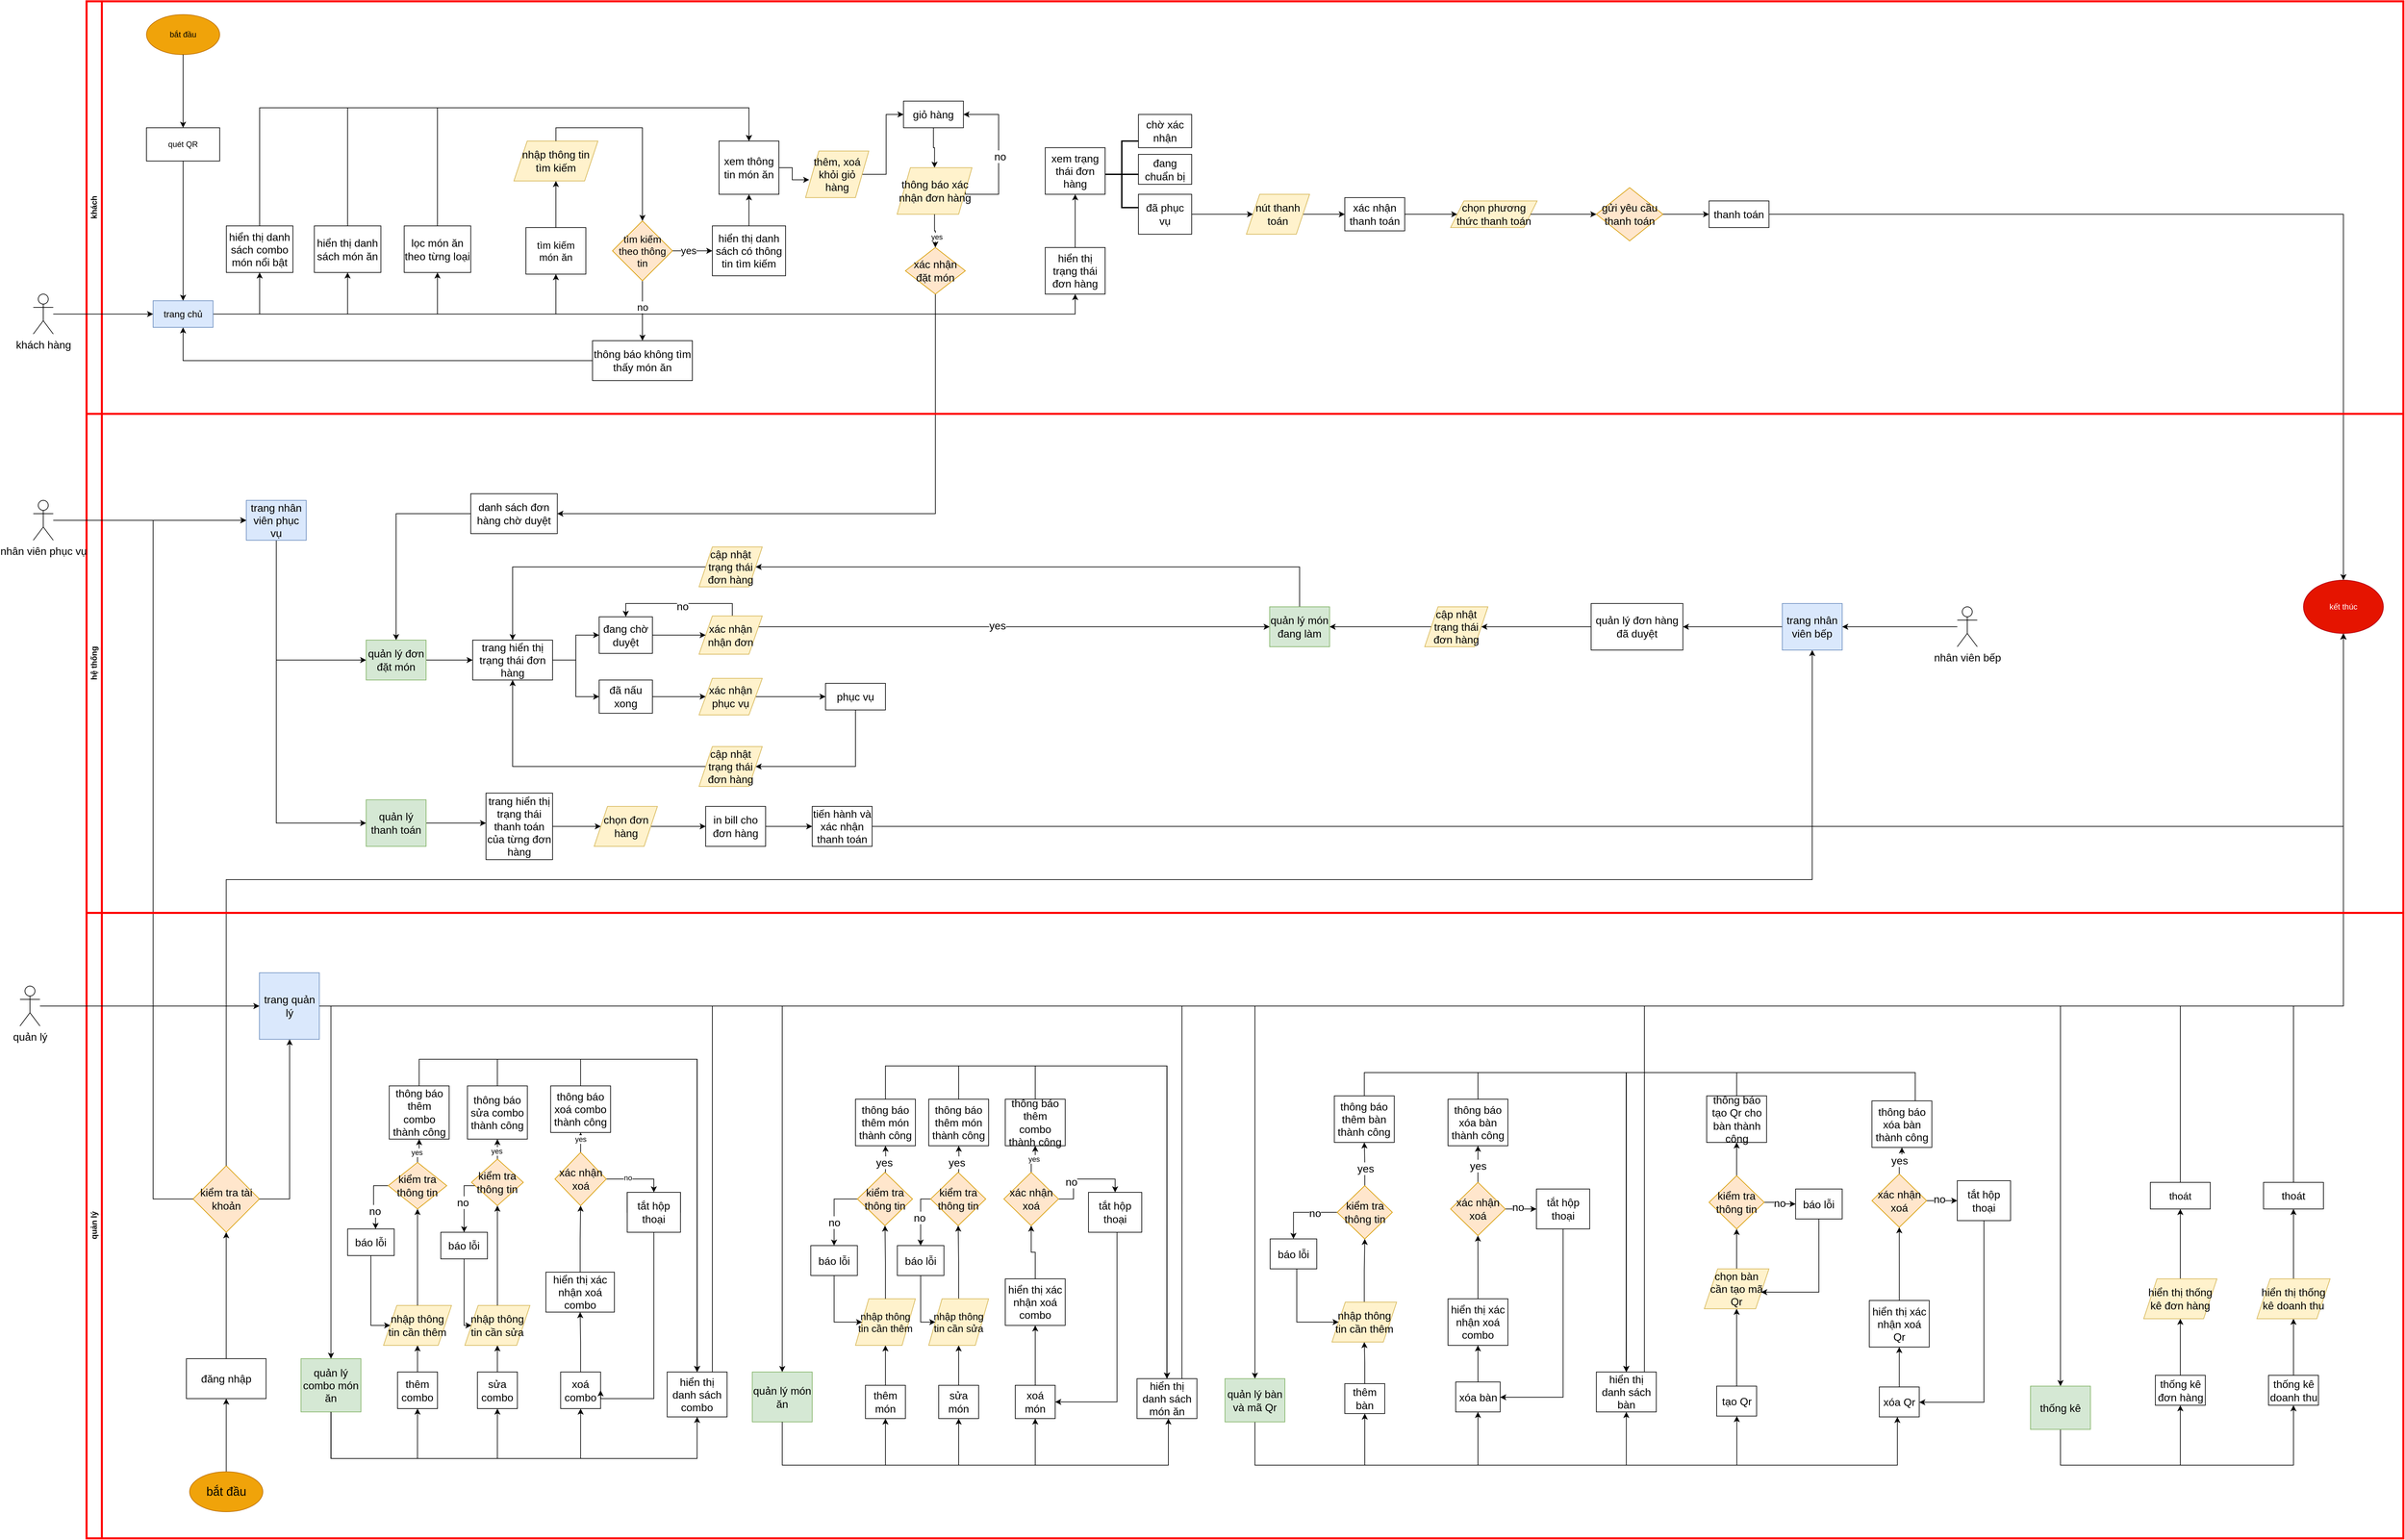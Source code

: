 <mxfile version="25.0.3" pages="3">
  <diagram id="lyzBDwEMLQQLgCGGaO-s" name="workfollow bản chính">
    <mxGraphModel dx="8778" dy="2131" grid="1" gridSize="10" guides="1" tooltips="1" connect="1" arrows="1" fold="1" page="1" pageScale="1" pageWidth="4681" pageHeight="3300" math="0" shadow="0">
      <root>
        <mxCell id="0" />
        <mxCell id="1" parent="0" />
        <mxCell id="6ZaGGLD91fArq_6YsTEY-2" style="edgeStyle=orthogonalEdgeStyle;rounded=0;orthogonalLoop=1;jettySize=auto;html=1;entryX=0;entryY=0.5;entryDx=0;entryDy=0;" parent="1" source="6ZaGGLD91fArq_6YsTEY-4" target="6ZaGGLD91fArq_6YsTEY-6" edge="1">
          <mxGeometry relative="1" as="geometry">
            <Array as="points">
              <mxPoint x="-3955" y="1590" />
            </Array>
          </mxGeometry>
        </mxCell>
        <mxCell id="6ZaGGLD91fArq_6YsTEY-3" style="edgeStyle=orthogonalEdgeStyle;rounded=0;orthogonalLoop=1;jettySize=auto;html=1;entryX=0;entryY=0.5;entryDx=0;entryDy=0;" parent="1" source="6ZaGGLD91fArq_6YsTEY-4" target="6ZaGGLD91fArq_6YsTEY-31" edge="1">
          <mxGeometry relative="1" as="geometry">
            <Array as="points">
              <mxPoint x="-3955" y="1835" />
            </Array>
          </mxGeometry>
        </mxCell>
        <mxCell id="6ZaGGLD91fArq_6YsTEY-4" value="trang nhân viên phục vụ" style="rounded=0;whiteSpace=wrap;html=1;fontSize=16;fillColor=#dae8fc;strokeColor=#6c8ebf;" parent="1" vertex="1">
          <mxGeometry x="-4000" y="1350" width="90" height="60" as="geometry" />
        </mxCell>
        <mxCell id="6ZaGGLD91fArq_6YsTEY-5" style="edgeStyle=orthogonalEdgeStyle;rounded=0;orthogonalLoop=1;jettySize=auto;html=1;entryX=0;entryY=0.5;entryDx=0;entryDy=0;" parent="1" source="6ZaGGLD91fArq_6YsTEY-6" target="6ZaGGLD91fArq_6YsTEY-9" edge="1">
          <mxGeometry relative="1" as="geometry" />
        </mxCell>
        <mxCell id="6ZaGGLD91fArq_6YsTEY-6" value="quản lý đơn đặt món" style="rounded=0;whiteSpace=wrap;html=1;fontSize=16;fillColor=#d5e8d4;strokeColor=#82b366;" parent="1" vertex="1">
          <mxGeometry x="-3820" y="1560" width="90" height="60" as="geometry" />
        </mxCell>
        <mxCell id="6ZaGGLD91fArq_6YsTEY-7" style="edgeStyle=orthogonalEdgeStyle;rounded=0;orthogonalLoop=1;jettySize=auto;html=1;entryX=0;entryY=0.5;entryDx=0;entryDy=0;" parent="1" source="6ZaGGLD91fArq_6YsTEY-9" target="6ZaGGLD91fArq_6YsTEY-20" edge="1">
          <mxGeometry relative="1" as="geometry" />
        </mxCell>
        <mxCell id="6ZaGGLD91fArq_6YsTEY-8" style="edgeStyle=orthogonalEdgeStyle;rounded=0;orthogonalLoop=1;jettySize=auto;html=1;entryX=0;entryY=0.5;entryDx=0;entryDy=0;" parent="1" source="6ZaGGLD91fArq_6YsTEY-9" target="6ZaGGLD91fArq_6YsTEY-22" edge="1">
          <mxGeometry relative="1" as="geometry" />
        </mxCell>
        <mxCell id="6ZaGGLD91fArq_6YsTEY-9" value="trang hiển thị trạng thái đơn hàng" style="rounded=0;whiteSpace=wrap;html=1;fontSize=16;" parent="1" vertex="1">
          <mxGeometry x="-3660" y="1560" width="120" height="60" as="geometry" />
        </mxCell>
        <mxCell id="6ZaGGLD91fArq_6YsTEY-10" style="edgeStyle=orthogonalEdgeStyle;rounded=0;orthogonalLoop=1;jettySize=auto;html=1;" parent="1" source="6ZaGGLD91fArq_6YsTEY-14" target="6ZaGGLD91fArq_6YsTEY-16" edge="1">
          <mxGeometry relative="1" as="geometry">
            <Array as="points">
              <mxPoint x="-2650" y="1540" />
              <mxPoint x="-2650" y="1540" />
            </Array>
          </mxGeometry>
        </mxCell>
        <mxCell id="6ZaGGLD91fArq_6YsTEY-11" value="yes" style="edgeLabel;html=1;align=center;verticalAlign=middle;resizable=0;points=[];fontSize=16;" parent="6ZaGGLD91fArq_6YsTEY-10" vertex="1" connectable="0">
          <mxGeometry x="-0.063" y="2" relative="1" as="geometry">
            <mxPoint x="-1" as="offset" />
          </mxGeometry>
        </mxCell>
        <mxCell id="6ZaGGLD91fArq_6YsTEY-12" style="edgeStyle=orthogonalEdgeStyle;rounded=0;orthogonalLoop=1;jettySize=auto;html=1;entryX=0.5;entryY=0;entryDx=0;entryDy=0;" parent="1" source="6ZaGGLD91fArq_6YsTEY-14" target="6ZaGGLD91fArq_6YsTEY-20" edge="1">
          <mxGeometry relative="1" as="geometry">
            <Array as="points">
              <mxPoint x="-3270" y="1505" />
              <mxPoint x="-3430" y="1505" />
            </Array>
          </mxGeometry>
        </mxCell>
        <mxCell id="6ZaGGLD91fArq_6YsTEY-13" value="no" style="edgeLabel;html=1;align=center;verticalAlign=middle;resizable=0;points=[];fontSize=16;" parent="6ZaGGLD91fArq_6YsTEY-12" vertex="1" connectable="0">
          <mxGeometry x="-0.059" y="4" relative="1" as="geometry">
            <mxPoint x="-1" as="offset" />
          </mxGeometry>
        </mxCell>
        <mxCell id="6ZaGGLD91fArq_6YsTEY-14" value="xác nhận nhận đơn" style="shape=parallelogram;perimeter=parallelogramPerimeter;whiteSpace=wrap;html=1;fixedSize=1;fillColor=#fff2cc;strokeColor=#d6b656;fontSize=16;" parent="1" vertex="1">
          <mxGeometry x="-3320" y="1523.75" width="95" height="57.5" as="geometry" />
        </mxCell>
        <mxCell id="6ZaGGLD91fArq_6YsTEY-15" style="edgeStyle=orthogonalEdgeStyle;rounded=0;orthogonalLoop=1;jettySize=auto;html=1;entryX=1;entryY=0.5;entryDx=0;entryDy=0;" parent="1" source="6ZaGGLD91fArq_6YsTEY-16" target="6ZaGGLD91fArq_6YsTEY-18" edge="1">
          <mxGeometry relative="1" as="geometry">
            <Array as="points">
              <mxPoint x="-2418" y="1450" />
            </Array>
          </mxGeometry>
        </mxCell>
        <mxCell id="6ZaGGLD91fArq_6YsTEY-16" value="quản lý món đang làm" style="rounded=0;whiteSpace=wrap;html=1;fontSize=16;fillColor=#d5e8d4;strokeColor=#82b366;" parent="1" vertex="1">
          <mxGeometry x="-2462.86" y="1510" width="90" height="60" as="geometry" />
        </mxCell>
        <mxCell id="6ZaGGLD91fArq_6YsTEY-17" style="edgeStyle=orthogonalEdgeStyle;rounded=0;orthogonalLoop=1;jettySize=auto;html=1;entryX=0.5;entryY=0;entryDx=0;entryDy=0;" parent="1" source="6ZaGGLD91fArq_6YsTEY-18" target="6ZaGGLD91fArq_6YsTEY-9" edge="1">
          <mxGeometry relative="1" as="geometry" />
        </mxCell>
        <mxCell id="6ZaGGLD91fArq_6YsTEY-18" value="cập nhật trạng thái đơn hàng" style="shape=parallelogram;perimeter=parallelogramPerimeter;whiteSpace=wrap;html=1;fixedSize=1;fillColor=#fff2cc;strokeColor=#d6b656;fontSize=16;" parent="1" vertex="1">
          <mxGeometry x="-3320" y="1420" width="95" height="60" as="geometry" />
        </mxCell>
        <mxCell id="6ZaGGLD91fArq_6YsTEY-19" style="edgeStyle=orthogonalEdgeStyle;rounded=0;orthogonalLoop=1;jettySize=auto;html=1;entryX=0;entryY=0.5;entryDx=0;entryDy=0;" parent="1" source="6ZaGGLD91fArq_6YsTEY-20" target="6ZaGGLD91fArq_6YsTEY-14" edge="1">
          <mxGeometry relative="1" as="geometry" />
        </mxCell>
        <mxCell id="6ZaGGLD91fArq_6YsTEY-20" value="đang chờ duyệt" style="rounded=0;whiteSpace=wrap;html=1;fontSize=16;" parent="1" vertex="1">
          <mxGeometry x="-3470" y="1525" width="80" height="55" as="geometry" />
        </mxCell>
        <mxCell id="6ZaGGLD91fArq_6YsTEY-21" style="edgeStyle=orthogonalEdgeStyle;rounded=0;orthogonalLoop=1;jettySize=auto;html=1;entryX=0;entryY=0.5;entryDx=0;entryDy=0;" parent="1" source="6ZaGGLD91fArq_6YsTEY-22" target="6ZaGGLD91fArq_6YsTEY-24" edge="1">
          <mxGeometry relative="1" as="geometry" />
        </mxCell>
        <mxCell id="6ZaGGLD91fArq_6YsTEY-22" value="đã nấu xong" style="rounded=0;whiteSpace=wrap;html=1;fontSize=16;" parent="1" vertex="1">
          <mxGeometry x="-3470" y="1620" width="80" height="50" as="geometry" />
        </mxCell>
        <mxCell id="6ZaGGLD91fArq_6YsTEY-23" style="edgeStyle=orthogonalEdgeStyle;rounded=0;orthogonalLoop=1;jettySize=auto;html=1;entryX=0;entryY=0.5;entryDx=0;entryDy=0;" parent="1" source="6ZaGGLD91fArq_6YsTEY-24" target="6ZaGGLD91fArq_6YsTEY-26" edge="1">
          <mxGeometry relative="1" as="geometry" />
        </mxCell>
        <mxCell id="6ZaGGLD91fArq_6YsTEY-24" value="xác nhận phục vụ" style="shape=parallelogram;perimeter=parallelogramPerimeter;whiteSpace=wrap;html=1;fixedSize=1;fillColor=#fff2cc;strokeColor=#d6b656;fontSize=16;" parent="1" vertex="1">
          <mxGeometry x="-3320" y="1617.5" width="95" height="55" as="geometry" />
        </mxCell>
        <mxCell id="6ZaGGLD91fArq_6YsTEY-25" style="edgeStyle=orthogonalEdgeStyle;rounded=0;orthogonalLoop=1;jettySize=auto;html=1;entryX=1;entryY=0.5;entryDx=0;entryDy=0;" parent="1" source="6ZaGGLD91fArq_6YsTEY-26" target="6ZaGGLD91fArq_6YsTEY-28" edge="1">
          <mxGeometry relative="1" as="geometry">
            <Array as="points">
              <mxPoint x="-3085" y="1750" />
            </Array>
          </mxGeometry>
        </mxCell>
        <mxCell id="6ZaGGLD91fArq_6YsTEY-26" value="phục vụ" style="rounded=0;whiteSpace=wrap;html=1;fontSize=16;" parent="1" vertex="1">
          <mxGeometry x="-3130" y="1625" width="90" height="40" as="geometry" />
        </mxCell>
        <mxCell id="6ZaGGLD91fArq_6YsTEY-27" style="edgeStyle=orthogonalEdgeStyle;rounded=0;orthogonalLoop=1;jettySize=auto;html=1;exitX=0;exitY=0.5;exitDx=0;exitDy=0;entryX=0.5;entryY=1;entryDx=0;entryDy=0;" parent="1" source="6ZaGGLD91fArq_6YsTEY-28" target="6ZaGGLD91fArq_6YsTEY-9" edge="1">
          <mxGeometry relative="1" as="geometry" />
        </mxCell>
        <mxCell id="6ZaGGLD91fArq_6YsTEY-28" value="cập nhật trạng thái đơn hàng" style="shape=parallelogram;perimeter=parallelogramPerimeter;whiteSpace=wrap;html=1;fixedSize=1;fillColor=#fff2cc;strokeColor=#d6b656;fontSize=16;" parent="1" vertex="1">
          <mxGeometry x="-3320" y="1720" width="95" height="60" as="geometry" />
        </mxCell>
        <mxCell id="6ZaGGLD91fArq_6YsTEY-30" style="edgeStyle=orthogonalEdgeStyle;rounded=0;orthogonalLoop=1;jettySize=auto;html=1;" parent="1" source="6ZaGGLD91fArq_6YsTEY-31" target="6ZaGGLD91fArq_6YsTEY-33" edge="1">
          <mxGeometry relative="1" as="geometry">
            <Array as="points">
              <mxPoint x="-3670" y="1835" />
              <mxPoint x="-3670" y="1835" />
            </Array>
          </mxGeometry>
        </mxCell>
        <mxCell id="6ZaGGLD91fArq_6YsTEY-31" value="quản lý thanh toán" style="rounded=0;whiteSpace=wrap;html=1;fontSize=16;fillColor=#d5e8d4;strokeColor=#82b366;" parent="1" vertex="1">
          <mxGeometry x="-3820" y="1800" width="90" height="70" as="geometry" />
        </mxCell>
        <mxCell id="6ZaGGLD91fArq_6YsTEY-32" style="edgeStyle=orthogonalEdgeStyle;rounded=0;orthogonalLoop=1;jettySize=auto;html=1;entryX=0;entryY=0.5;entryDx=0;entryDy=0;" parent="1" source="6ZaGGLD91fArq_6YsTEY-33" target="6ZaGGLD91fArq_6YsTEY-35" edge="1">
          <mxGeometry relative="1" as="geometry" />
        </mxCell>
        <mxCell id="6ZaGGLD91fArq_6YsTEY-33" value="trang hiển thị trạng thái thanh toán của từng đơn hàng" style="rounded=0;whiteSpace=wrap;html=1;fontSize=16;" parent="1" vertex="1">
          <mxGeometry x="-3640" y="1790" width="100" height="100" as="geometry" />
        </mxCell>
        <mxCell id="6ZaGGLD91fArq_6YsTEY-34" style="edgeStyle=orthogonalEdgeStyle;rounded=0;orthogonalLoop=1;jettySize=auto;html=1;entryX=0;entryY=0.5;entryDx=0;entryDy=0;" parent="1" source="6ZaGGLD91fArq_6YsTEY-35" target="6ZaGGLD91fArq_6YsTEY-37" edge="1">
          <mxGeometry relative="1" as="geometry" />
        </mxCell>
        <mxCell id="6ZaGGLD91fArq_6YsTEY-35" value="chọn đơn hàng" style="shape=parallelogram;perimeter=parallelogramPerimeter;whiteSpace=wrap;html=1;fixedSize=1;fillColor=#fff2cc;strokeColor=#d6b656;fontSize=16;" parent="1" vertex="1">
          <mxGeometry x="-3477.5" y="1810" width="95" height="60" as="geometry" />
        </mxCell>
        <mxCell id="6ZaGGLD91fArq_6YsTEY-36" style="edgeStyle=orthogonalEdgeStyle;rounded=0;orthogonalLoop=1;jettySize=auto;html=1;entryX=0;entryY=0.5;entryDx=0;entryDy=0;" parent="1" source="6ZaGGLD91fArq_6YsTEY-37" target="6ZaGGLD91fArq_6YsTEY-39" edge="1">
          <mxGeometry relative="1" as="geometry" />
        </mxCell>
        <mxCell id="6ZaGGLD91fArq_6YsTEY-37" value="in bill cho đơn hàng" style="rounded=0;whiteSpace=wrap;html=1;fontSize=16;" parent="1" vertex="1">
          <mxGeometry x="-3310" y="1810" width="90" height="60" as="geometry" />
        </mxCell>
        <mxCell id="6ZaGGLD91fArq_6YsTEY-38" style="edgeStyle=orthogonalEdgeStyle;rounded=0;orthogonalLoop=1;jettySize=auto;html=1;" parent="1" source="6ZaGGLD91fArq_6YsTEY-39" target="6ZaGGLD91fArq_6YsTEY-105" edge="1">
          <mxGeometry relative="1" as="geometry">
            <mxPoint x="-2733" y="1695" as="targetPoint" />
          </mxGeometry>
        </mxCell>
        <mxCell id="6ZaGGLD91fArq_6YsTEY-39" value="tiến hành và xác nhận thanh toán" style="rounded=0;whiteSpace=wrap;html=1;fontSize=16;" parent="1" vertex="1">
          <mxGeometry x="-3150" y="1810" width="90" height="60" as="geometry" />
        </mxCell>
        <mxCell id="6ZaGGLD91fArq_6YsTEY-40" value="kiểm tra tài khoản" style="rhombus;whiteSpace=wrap;html=1;fillColor=#ffe6cc;strokeColor=#d79b00;fontSize=16;" parent="1" vertex="1">
          <mxGeometry x="-4080" y="2350" width="99.64" height="100" as="geometry" />
        </mxCell>
        <mxCell id="6ZaGGLD91fArq_6YsTEY-41" style="edgeStyle=orthogonalEdgeStyle;rounded=0;orthogonalLoop=1;jettySize=auto;html=1;entryX=0.5;entryY=0;entryDx=0;entryDy=0;" parent="1" source="6ZaGGLD91fArq_6YsTEY-43" target="6ZaGGLD91fArq_6YsTEY-136" edge="1">
          <mxGeometry relative="1" as="geometry" />
        </mxCell>
        <mxCell id="6ZaGGLD91fArq_6YsTEY-42" style="edgeStyle=orthogonalEdgeStyle;rounded=0;orthogonalLoop=1;jettySize=auto;html=1;" parent="1" source="6ZaGGLD91fArq_6YsTEY-43" target="6ZaGGLD91fArq_6YsTEY-213" edge="1">
          <mxGeometry relative="1" as="geometry" />
        </mxCell>
        <mxCell id="6ZaGGLD91fArq_6YsTEY-43" value="trang quản lý" style="rounded=0;whiteSpace=wrap;html=1;fontSize=16;fillColor=#dae8fc;strokeColor=#6c8ebf;" parent="1" vertex="1">
          <mxGeometry x="-3980.36" y="2060" width="90" height="100" as="geometry" />
        </mxCell>
        <mxCell id="6ZaGGLD91fArq_6YsTEY-44" style="edgeStyle=orthogonalEdgeStyle;rounded=0;orthogonalLoop=1;jettySize=auto;html=1;entryX=0.5;entryY=1;entryDx=0;entryDy=0;" parent="1" source="6ZaGGLD91fArq_6YsTEY-48" target="6ZaGGLD91fArq_6YsTEY-50" edge="1">
          <mxGeometry relative="1" as="geometry" />
        </mxCell>
        <mxCell id="6ZaGGLD91fArq_6YsTEY-45" value="yes" style="edgeLabel;html=1;align=center;verticalAlign=middle;resizable=0;points=[];" parent="6ZaGGLD91fArq_6YsTEY-44" vertex="1" connectable="0">
          <mxGeometry x="-0.2" y="2" relative="1" as="geometry">
            <mxPoint x="1" as="offset" />
          </mxGeometry>
        </mxCell>
        <mxCell id="6ZaGGLD91fArq_6YsTEY-46" style="edgeStyle=orthogonalEdgeStyle;rounded=0;orthogonalLoop=1;jettySize=auto;html=1;entryX=0.6;entryY=0;entryDx=0;entryDy=0;entryPerimeter=0;" parent="1" source="6ZaGGLD91fArq_6YsTEY-48" target="6ZaGGLD91fArq_6YsTEY-163" edge="1">
          <mxGeometry relative="1" as="geometry">
            <mxPoint x="-3808.86" y="2410" as="targetPoint" />
            <Array as="points">
              <mxPoint x="-3808.86" y="2380" />
              <mxPoint x="-3808.86" y="2420" />
            </Array>
          </mxGeometry>
        </mxCell>
        <mxCell id="6ZaGGLD91fArq_6YsTEY-47" value="no" style="edgeLabel;html=1;align=center;verticalAlign=middle;resizable=0;points=[];fontSize=16;" parent="6ZaGGLD91fArq_6YsTEY-46" vertex="1" connectable="0">
          <mxGeometry x="0.322" y="2" relative="1" as="geometry">
            <mxPoint as="offset" />
          </mxGeometry>
        </mxCell>
        <mxCell id="6ZaGGLD91fArq_6YsTEY-48" value="kiểm tra thông tin" style="rhombus;whiteSpace=wrap;html=1;fillColor=#ffe6cc;strokeColor=#d79b00;fontSize=16;" parent="1" vertex="1">
          <mxGeometry x="-3786.79" y="2345" width="87.86" height="70" as="geometry" />
        </mxCell>
        <mxCell id="6ZaGGLD91fArq_6YsTEY-49" style="edgeStyle=orthogonalEdgeStyle;rounded=0;orthogonalLoop=1;jettySize=auto;html=1;entryX=0.5;entryY=0;entryDx=0;entryDy=0;" parent="1" source="6ZaGGLD91fArq_6YsTEY-50" target="6ZaGGLD91fArq_6YsTEY-52" edge="1">
          <mxGeometry relative="1" as="geometry">
            <Array as="points">
              <mxPoint x="-3739.86" y="2190" />
              <mxPoint x="-3322.86" y="2190" />
            </Array>
          </mxGeometry>
        </mxCell>
        <mxCell id="6ZaGGLD91fArq_6YsTEY-50" value="thông báo thêm combo thành công" style="rounded=0;whiteSpace=wrap;html=1;fontSize=16;" parent="1" vertex="1">
          <mxGeometry x="-3785.36" y="2230" width="90" height="80" as="geometry" />
        </mxCell>
        <mxCell id="6ZaGGLD91fArq_6YsTEY-51" style="edgeStyle=orthogonalEdgeStyle;rounded=0;orthogonalLoop=1;jettySize=auto;html=1;entryX=0;entryY=0.5;entryDx=0;entryDy=0;" parent="1" source="6ZaGGLD91fArq_6YsTEY-52" target="6ZaGGLD91fArq_6YsTEY-105" edge="1">
          <mxGeometry relative="1" as="geometry">
            <Array as="points">
              <mxPoint x="-3300" y="2110" />
              <mxPoint x="-850" y="2110" />
              <mxPoint x="-850" y="1510" />
            </Array>
          </mxGeometry>
        </mxCell>
        <mxCell id="6ZaGGLD91fArq_6YsTEY-52" value="hiển thị danh sách combo" style="rounded=0;whiteSpace=wrap;html=1;fontSize=16;" parent="1" vertex="1">
          <mxGeometry x="-3367.86" y="2660" width="90" height="67.5" as="geometry" />
        </mxCell>
        <mxCell id="6ZaGGLD91fArq_6YsTEY-53" style="edgeStyle=orthogonalEdgeStyle;rounded=0;orthogonalLoop=1;jettySize=auto;html=1;entryX=0.5;entryY=0;entryDx=0;entryDy=0;" parent="1" source="6ZaGGLD91fArq_6YsTEY-57" target="6ZaGGLD91fArq_6YsTEY-59" edge="1">
          <mxGeometry relative="1" as="geometry">
            <Array as="points">
              <mxPoint x="-3672.86" y="2380" />
            </Array>
          </mxGeometry>
        </mxCell>
        <mxCell id="6ZaGGLD91fArq_6YsTEY-54" value="no" style="edgeLabel;html=1;align=center;verticalAlign=middle;resizable=0;points=[];fontSize=16;" parent="6ZaGGLD91fArq_6YsTEY-53" vertex="1" connectable="0">
          <mxGeometry x="-0.054" y="-2" relative="1" as="geometry">
            <mxPoint as="offset" />
          </mxGeometry>
        </mxCell>
        <mxCell id="6ZaGGLD91fArq_6YsTEY-55" style="edgeStyle=orthogonalEdgeStyle;rounded=0;orthogonalLoop=1;jettySize=auto;html=1;entryX=0.5;entryY=1;entryDx=0;entryDy=0;" parent="1" source="6ZaGGLD91fArq_6YsTEY-57" target="6ZaGGLD91fArq_6YsTEY-61" edge="1">
          <mxGeometry relative="1" as="geometry" />
        </mxCell>
        <mxCell id="6ZaGGLD91fArq_6YsTEY-56" value="yes" style="edgeLabel;html=1;align=center;verticalAlign=middle;resizable=0;points=[];" parent="6ZaGGLD91fArq_6YsTEY-55" vertex="1" connectable="0">
          <mxGeometry x="-0.2" y="1" relative="1" as="geometry">
            <mxPoint as="offset" />
          </mxGeometry>
        </mxCell>
        <mxCell id="6ZaGGLD91fArq_6YsTEY-57" value="kiểm tra thông tin" style="rhombus;whiteSpace=wrap;html=1;fillColor=#ffe6cc;strokeColor=#d79b00;fontSize=16;" parent="1" vertex="1">
          <mxGeometry x="-3661.79" y="2340" width="77.86" height="70" as="geometry" />
        </mxCell>
        <mxCell id="6ZaGGLD91fArq_6YsTEY-58" style="edgeStyle=orthogonalEdgeStyle;rounded=0;orthogonalLoop=1;jettySize=auto;html=1;entryX=0;entryY=0.5;entryDx=0;entryDy=0;" parent="1" source="6ZaGGLD91fArq_6YsTEY-59" target="6ZaGGLD91fArq_6YsTEY-122" edge="1">
          <mxGeometry relative="1" as="geometry">
            <Array as="points">
              <mxPoint x="-3673" y="2590" />
            </Array>
          </mxGeometry>
        </mxCell>
        <mxCell id="6ZaGGLD91fArq_6YsTEY-59" value="báo lỗi" style="rounded=0;whiteSpace=wrap;html=1;fontSize=16;" parent="1" vertex="1">
          <mxGeometry x="-3707.86" y="2450" width="70" height="40" as="geometry" />
        </mxCell>
        <mxCell id="6ZaGGLD91fArq_6YsTEY-60" style="edgeStyle=orthogonalEdgeStyle;rounded=0;orthogonalLoop=1;jettySize=auto;html=1;entryX=0.5;entryY=0;entryDx=0;entryDy=0;" parent="1" source="6ZaGGLD91fArq_6YsTEY-61" target="6ZaGGLD91fArq_6YsTEY-52" edge="1">
          <mxGeometry relative="1" as="geometry">
            <Array as="points">
              <mxPoint x="-3622.86" y="2190" />
              <mxPoint x="-3322.86" y="2190" />
            </Array>
          </mxGeometry>
        </mxCell>
        <mxCell id="6ZaGGLD91fArq_6YsTEY-61" value="thông báo sửa combo thành công" style="rounded=0;whiteSpace=wrap;html=1;fontSize=16;" parent="1" vertex="1">
          <mxGeometry x="-3667.86" y="2230" width="90" height="80" as="geometry" />
        </mxCell>
        <mxCell id="6ZaGGLD91fArq_6YsTEY-62" style="edgeStyle=orthogonalEdgeStyle;rounded=0;orthogonalLoop=1;jettySize=auto;html=1;entryX=0.5;entryY=1;entryDx=0;entryDy=0;" parent="1" source="6ZaGGLD91fArq_6YsTEY-66" target="6ZaGGLD91fArq_6YsTEY-70" edge="1">
          <mxGeometry relative="1" as="geometry" />
        </mxCell>
        <mxCell id="6ZaGGLD91fArq_6YsTEY-63" value="yes" style="edgeLabel;html=1;align=center;verticalAlign=middle;resizable=0;points=[];" parent="6ZaGGLD91fArq_6YsTEY-62" vertex="1" connectable="0">
          <mxGeometry x="0.36" relative="1" as="geometry">
            <mxPoint as="offset" />
          </mxGeometry>
        </mxCell>
        <mxCell id="6ZaGGLD91fArq_6YsTEY-64" style="edgeStyle=orthogonalEdgeStyle;rounded=0;orthogonalLoop=1;jettySize=auto;html=1;entryX=0.5;entryY=0;entryDx=0;entryDy=0;" parent="1" source="6ZaGGLD91fArq_6YsTEY-66" target="6ZaGGLD91fArq_6YsTEY-71" edge="1">
          <mxGeometry relative="1" as="geometry" />
        </mxCell>
        <mxCell id="6ZaGGLD91fArq_6YsTEY-65" value="no" style="edgeLabel;html=1;align=center;verticalAlign=middle;resizable=0;points=[];" parent="6ZaGGLD91fArq_6YsTEY-64" vertex="1" connectable="0">
          <mxGeometry x="-0.295" y="2" relative="1" as="geometry">
            <mxPoint as="offset" />
          </mxGeometry>
        </mxCell>
        <mxCell id="6ZaGGLD91fArq_6YsTEY-66" value="xác nhận xoá" style="rhombus;whiteSpace=wrap;html=1;fillColor=#ffe6cc;strokeColor=#d79b00;fontSize=16;" parent="1" vertex="1">
          <mxGeometry x="-3536.43" y="2330" width="77.14" height="80" as="geometry" />
        </mxCell>
        <mxCell id="6ZaGGLD91fArq_6YsTEY-67" style="edgeStyle=orthogonalEdgeStyle;rounded=0;orthogonalLoop=1;jettySize=auto;html=1;" parent="1" source="6ZaGGLD91fArq_6YsTEY-68" target="6ZaGGLD91fArq_6YsTEY-66" edge="1">
          <mxGeometry relative="1" as="geometry" />
        </mxCell>
        <mxCell id="6ZaGGLD91fArq_6YsTEY-68" value="hiển thị xác nhận xoá combo" style="rounded=0;whiteSpace=wrap;html=1;fontSize=16;" parent="1" vertex="1">
          <mxGeometry x="-3550" y="2510" width="102.86" height="60" as="geometry" />
        </mxCell>
        <mxCell id="6ZaGGLD91fArq_6YsTEY-69" style="edgeStyle=orthogonalEdgeStyle;rounded=0;orthogonalLoop=1;jettySize=auto;html=1;entryX=0.5;entryY=0;entryDx=0;entryDy=0;" parent="1" source="6ZaGGLD91fArq_6YsTEY-70" target="6ZaGGLD91fArq_6YsTEY-52" edge="1">
          <mxGeometry relative="1" as="geometry">
            <Array as="points">
              <mxPoint x="-3497.86" y="2190" />
              <mxPoint x="-3322.86" y="2190" />
            </Array>
          </mxGeometry>
        </mxCell>
        <mxCell id="6ZaGGLD91fArq_6YsTEY-70" value="thông báo xoá combo thành công" style="rounded=0;whiteSpace=wrap;html=1;fontSize=16;" parent="1" vertex="1">
          <mxGeometry x="-3542.86" y="2230" width="90" height="70" as="geometry" />
        </mxCell>
        <mxCell id="6ZaGGLD91fArq_6YsTEY-71" value="tắt hộp thoại" style="rounded=0;whiteSpace=wrap;html=1;" parent="1" vertex="1">
          <mxGeometry x="-3427.86" y="2390" width="80" height="30" as="geometry" />
        </mxCell>
        <mxCell id="6ZaGGLD91fArq_6YsTEY-72" style="edgeStyle=orthogonalEdgeStyle;rounded=0;orthogonalLoop=1;jettySize=auto;html=1;entryX=0.5;entryY=0;entryDx=0;entryDy=0;fontSize=16;" parent="1" source="6ZaGGLD91fArq_6YsTEY-74" target="6ZaGGLD91fArq_6YsTEY-79" edge="1">
          <mxGeometry relative="1" as="geometry">
            <Array as="points">
              <mxPoint x="-3117.14" y="2400" />
            </Array>
          </mxGeometry>
        </mxCell>
        <mxCell id="6ZaGGLD91fArq_6YsTEY-73" value="no" style="edgeLabel;html=1;align=center;verticalAlign=middle;resizable=0;points=[];fontSize=16;" parent="6ZaGGLD91fArq_6YsTEY-72" vertex="1" connectable="0">
          <mxGeometry x="0.321" relative="1" as="geometry">
            <mxPoint as="offset" />
          </mxGeometry>
        </mxCell>
        <mxCell id="6ZaGGLD91fArq_6YsTEY-74" value="kiểm tra thông tin" style="rhombus;whiteSpace=wrap;html=1;fillColor=#ffe6cc;strokeColor=#d79b00;fontSize=16;" parent="1" vertex="1">
          <mxGeometry x="-3082.14" y="2360" width="82.86" height="80" as="geometry" />
        </mxCell>
        <mxCell id="6ZaGGLD91fArq_6YsTEY-75" style="edgeStyle=orthogonalEdgeStyle;rounded=0;orthogonalLoop=1;jettySize=auto;html=1;exitX=0;exitY=0.5;exitDx=0;exitDy=0;entryX=0.5;entryY=0;entryDx=0;entryDy=0;fontSize=16;" parent="1" source="6ZaGGLD91fArq_6YsTEY-77" target="6ZaGGLD91fArq_6YsTEY-88" edge="1">
          <mxGeometry relative="1" as="geometry">
            <Array as="points">
              <mxPoint x="-2987.14" y="2400" />
            </Array>
          </mxGeometry>
        </mxCell>
        <mxCell id="6ZaGGLD91fArq_6YsTEY-76" value="no" style="edgeLabel;html=1;align=center;verticalAlign=middle;resizable=0;points=[];fontSize=16;" parent="6ZaGGLD91fArq_6YsTEY-75" vertex="1" connectable="0">
          <mxGeometry x="-0.005" y="-2" relative="1" as="geometry">
            <mxPoint as="offset" />
          </mxGeometry>
        </mxCell>
        <mxCell id="6ZaGGLD91fArq_6YsTEY-77" value="kiểm tra thông tin" style="rhombus;whiteSpace=wrap;html=1;fillColor=#ffe6cc;strokeColor=#d79b00;fontSize=16;" parent="1" vertex="1">
          <mxGeometry x="-2972.14" y="2360" width="82.86" height="80" as="geometry" />
        </mxCell>
        <mxCell id="6ZaGGLD91fArq_6YsTEY-78" style="edgeStyle=orthogonalEdgeStyle;rounded=0;orthogonalLoop=1;jettySize=auto;html=1;entryX=0;entryY=0.5;entryDx=0;entryDy=0;" parent="1" source="6ZaGGLD91fArq_6YsTEY-79" target="6ZaGGLD91fArq_6YsTEY-128" edge="1">
          <mxGeometry relative="1" as="geometry">
            <Array as="points">
              <mxPoint x="-3117.14" y="2585" />
            </Array>
          </mxGeometry>
        </mxCell>
        <mxCell id="6ZaGGLD91fArq_6YsTEY-79" value="báo lỗi" style="rounded=0;whiteSpace=wrap;html=1;fontSize=16;" parent="1" vertex="1">
          <mxGeometry x="-3152.14" y="2470" width="70" height="45" as="geometry" />
        </mxCell>
        <mxCell id="6ZaGGLD91fArq_6YsTEY-80" style="edgeStyle=orthogonalEdgeStyle;rounded=0;orthogonalLoop=1;jettySize=auto;html=1;entryX=0.5;entryY=1;entryDx=0;entryDy=0;exitX=0.5;exitY=0;exitDx=0;exitDy=0;" parent="1" source="6ZaGGLD91fArq_6YsTEY-40" target="6ZaGGLD91fArq_6YsTEY-161" edge="1">
          <mxGeometry relative="1" as="geometry">
            <mxPoint x="-4015.0" y="2361.043" as="sourcePoint" />
            <Array as="points">
              <mxPoint x="-4030" y="1920" />
              <mxPoint x="-1648" y="1920" />
            </Array>
          </mxGeometry>
        </mxCell>
        <mxCell id="6ZaGGLD91fArq_6YsTEY-81" style="edgeStyle=orthogonalEdgeStyle;rounded=0;orthogonalLoop=1;jettySize=auto;html=1;exitX=1;exitY=0.5;exitDx=0;exitDy=0;" parent="1" source="6ZaGGLD91fArq_6YsTEY-40" target="6ZaGGLD91fArq_6YsTEY-43" edge="1">
          <mxGeometry relative="1" as="geometry">
            <mxPoint x="-3980.36" y="2380" as="sourcePoint" />
            <Array as="points">
              <mxPoint x="-3935" y="2400" />
            </Array>
          </mxGeometry>
        </mxCell>
        <mxCell id="6ZaGGLD91fArq_6YsTEY-82" value="tắt hộp thoại" style="rounded=0;whiteSpace=wrap;html=1;fontSize=16;" parent="1" vertex="1">
          <mxGeometry x="-3427.86" y="2390" width="80" height="60" as="geometry" />
        </mxCell>
        <mxCell id="6ZaGGLD91fArq_6YsTEY-83" style="edgeStyle=orthogonalEdgeStyle;rounded=0;orthogonalLoop=1;jettySize=auto;html=1;entryX=0.5;entryY=1;entryDx=0;entryDy=0;" parent="1" target="6ZaGGLD91fArq_6YsTEY-90" edge="1">
          <mxGeometry relative="1" as="geometry">
            <mxPoint x="-3040.0" y="2360.0" as="sourcePoint" />
          </mxGeometry>
        </mxCell>
        <mxCell id="6ZaGGLD91fArq_6YsTEY-84" value="yes" style="edgeLabel;html=1;align=center;verticalAlign=middle;resizable=0;points=[];fontSize=16;" parent="6ZaGGLD91fArq_6YsTEY-83" vertex="1" connectable="0">
          <mxGeometry x="-0.246" y="3" relative="1" as="geometry">
            <mxPoint as="offset" />
          </mxGeometry>
        </mxCell>
        <mxCell id="6ZaGGLD91fArq_6YsTEY-85" style="edgeStyle=orthogonalEdgeStyle;rounded=0;orthogonalLoop=1;jettySize=auto;html=1;" parent="1" target="6ZaGGLD91fArq_6YsTEY-92" edge="1">
          <mxGeometry relative="1" as="geometry">
            <mxPoint x="-2930.0" y="2360.0" as="sourcePoint" />
          </mxGeometry>
        </mxCell>
        <mxCell id="6ZaGGLD91fArq_6YsTEY-86" value="yes" style="edgeLabel;html=1;align=center;verticalAlign=middle;resizable=0;points=[];fontSize=16;" parent="6ZaGGLD91fArq_6YsTEY-85" vertex="1" connectable="0">
          <mxGeometry x="-0.246" y="4" relative="1" as="geometry">
            <mxPoint as="offset" />
          </mxGeometry>
        </mxCell>
        <mxCell id="6ZaGGLD91fArq_6YsTEY-87" style="edgeStyle=orthogonalEdgeStyle;rounded=0;orthogonalLoop=1;jettySize=auto;html=1;entryX=0;entryY=0.5;entryDx=0;entryDy=0;" parent="1" source="6ZaGGLD91fArq_6YsTEY-88" target="6ZaGGLD91fArq_6YsTEY-130" edge="1">
          <mxGeometry relative="1" as="geometry">
            <Array as="points">
              <mxPoint x="-2987.14" y="2585" />
            </Array>
          </mxGeometry>
        </mxCell>
        <mxCell id="6ZaGGLD91fArq_6YsTEY-88" value="báo lỗi" style="rounded=0;whiteSpace=wrap;html=1;fontSize=16;" parent="1" vertex="1">
          <mxGeometry x="-3022.14" y="2470" width="70" height="45" as="geometry" />
        </mxCell>
        <mxCell id="6ZaGGLD91fArq_6YsTEY-89" style="edgeStyle=orthogonalEdgeStyle;rounded=0;orthogonalLoop=1;jettySize=auto;html=1;entryX=0.5;entryY=0;entryDx=0;entryDy=0;" parent="1" source="6ZaGGLD91fArq_6YsTEY-90" target="6ZaGGLD91fArq_6YsTEY-93" edge="1">
          <mxGeometry relative="1" as="geometry">
            <Array as="points">
              <mxPoint x="-3040.14" y="2200" />
              <mxPoint x="-2617.14" y="2200" />
            </Array>
          </mxGeometry>
        </mxCell>
        <mxCell id="6ZaGGLD91fArq_6YsTEY-90" value="thông báo thêm món thành công" style="rounded=0;whiteSpace=wrap;html=1;fontSize=16;" parent="1" vertex="1">
          <mxGeometry x="-3085.0" y="2250" width="90" height="70" as="geometry" />
        </mxCell>
        <mxCell id="6ZaGGLD91fArq_6YsTEY-91" style="edgeStyle=orthogonalEdgeStyle;rounded=0;orthogonalLoop=1;jettySize=auto;html=1;entryX=0.5;entryY=0;entryDx=0;entryDy=0;" parent="1" source="6ZaGGLD91fArq_6YsTEY-92" target="6ZaGGLD91fArq_6YsTEY-93" edge="1">
          <mxGeometry relative="1" as="geometry">
            <Array as="points">
              <mxPoint x="-2930.14" y="2200" />
              <mxPoint x="-2617.14" y="2200" />
            </Array>
          </mxGeometry>
        </mxCell>
        <mxCell id="6ZaGGLD91fArq_6YsTEY-92" value="thông báo thêm món thành công" style="rounded=0;whiteSpace=wrap;html=1;fontSize=16;" parent="1" vertex="1">
          <mxGeometry x="-2975.0" y="2250" width="90" height="70" as="geometry" />
        </mxCell>
        <mxCell id="6ZaGGLD91fArq_6YsTEY-93" value="hiển thị danh sách món ăn" style="rounded=0;whiteSpace=wrap;html=1;fontSize=16;" parent="1" vertex="1">
          <mxGeometry x="-2662.14" y="2670" width="90" height="60" as="geometry" />
        </mxCell>
        <mxCell id="6ZaGGLD91fArq_6YsTEY-94" style="edgeStyle=orthogonalEdgeStyle;rounded=0;orthogonalLoop=1;jettySize=auto;html=1;fontSize=16;" parent="1" source="6ZaGGLD91fArq_6YsTEY-95" target="6ZaGGLD91fArq_6YsTEY-100" edge="1">
          <mxGeometry relative="1" as="geometry" />
        </mxCell>
        <mxCell id="6ZaGGLD91fArq_6YsTEY-95" value="hiển thị xác nhận xoá combo" style="rounded=0;whiteSpace=wrap;html=1;fontSize=16;" parent="1" vertex="1">
          <mxGeometry x="-2860.0" y="2520" width="90" height="70" as="geometry" />
        </mxCell>
        <mxCell id="6ZaGGLD91fArq_6YsTEY-96" style="edgeStyle=orthogonalEdgeStyle;rounded=0;orthogonalLoop=1;jettySize=auto;html=1;" parent="1" source="6ZaGGLD91fArq_6YsTEY-100" target="6ZaGGLD91fArq_6YsTEY-102" edge="1">
          <mxGeometry relative="1" as="geometry" />
        </mxCell>
        <mxCell id="6ZaGGLD91fArq_6YsTEY-97" value="yes" style="edgeLabel;html=1;align=center;verticalAlign=middle;resizable=0;points=[];" parent="6ZaGGLD91fArq_6YsTEY-96" vertex="1" connectable="0">
          <mxGeometry x="0.158" y="2" relative="1" as="geometry">
            <mxPoint as="offset" />
          </mxGeometry>
        </mxCell>
        <mxCell id="6ZaGGLD91fArq_6YsTEY-98" style="edgeStyle=orthogonalEdgeStyle;rounded=0;orthogonalLoop=1;jettySize=auto;html=1;entryX=0.5;entryY=0;entryDx=0;entryDy=0;" parent="1" source="6ZaGGLD91fArq_6YsTEY-100" target="6ZaGGLD91fArq_6YsTEY-104" edge="1">
          <mxGeometry relative="1" as="geometry" />
        </mxCell>
        <mxCell id="6ZaGGLD91fArq_6YsTEY-99" value="no" style="edgeLabel;html=1;align=center;verticalAlign=middle;resizable=0;points=[];fontSize=16;" parent="6ZaGGLD91fArq_6YsTEY-98" vertex="1" connectable="0">
          <mxGeometry x="-0.28" y="3" relative="1" as="geometry">
            <mxPoint x="-1" as="offset" />
          </mxGeometry>
        </mxCell>
        <mxCell id="6ZaGGLD91fArq_6YsTEY-100" value="xác nhận xoá" style="rhombus;whiteSpace=wrap;html=1;fillColor=#ffe6cc;strokeColor=#d79b00;fontSize=16;" parent="1" vertex="1">
          <mxGeometry x="-2862.14" y="2360" width="82.14" height="80" as="geometry" />
        </mxCell>
        <mxCell id="6ZaGGLD91fArq_6YsTEY-101" style="edgeStyle=orthogonalEdgeStyle;rounded=0;orthogonalLoop=1;jettySize=auto;html=1;entryX=0.5;entryY=0;entryDx=0;entryDy=0;" parent="1" source="6ZaGGLD91fArq_6YsTEY-102" target="6ZaGGLD91fArq_6YsTEY-93" edge="1">
          <mxGeometry relative="1" as="geometry">
            <Array as="points">
              <mxPoint x="-2815.14" y="2200" />
              <mxPoint x="-2617.14" y="2200" />
            </Array>
          </mxGeometry>
        </mxCell>
        <mxCell id="6ZaGGLD91fArq_6YsTEY-102" value="thông báo thêm combo thành công" style="rounded=0;whiteSpace=wrap;html=1;fontSize=16;" parent="1" vertex="1">
          <mxGeometry x="-2860.0" y="2250" width="90" height="70" as="geometry" />
        </mxCell>
        <mxCell id="6ZaGGLD91fArq_6YsTEY-103" style="edgeStyle=orthogonalEdgeStyle;rounded=0;orthogonalLoop=1;jettySize=auto;html=1;entryX=1;entryY=0.5;entryDx=0;entryDy=0;" parent="1" source="6ZaGGLD91fArq_6YsTEY-104" target="6ZaGGLD91fArq_6YsTEY-127" edge="1">
          <mxGeometry relative="1" as="geometry">
            <Array as="points">
              <mxPoint x="-2692.14" y="2705" />
            </Array>
          </mxGeometry>
        </mxCell>
        <mxCell id="6ZaGGLD91fArq_6YsTEY-104" value="tắt hộp thoại" style="rounded=0;whiteSpace=wrap;html=1;fontSize=16;" parent="1" vertex="1">
          <mxGeometry x="-2735.0" y="2390" width="80" height="60" as="geometry" />
        </mxCell>
        <mxCell id="6ZaGGLD91fArq_6YsTEY-106" style="edgeStyle=orthogonalEdgeStyle;rounded=0;orthogonalLoop=1;jettySize=auto;html=1;exitX=0.75;exitY=0;exitDx=0;exitDy=0;entryX=0;entryY=0.5;entryDx=0;entryDy=0;" parent="1" source="6ZaGGLD91fArq_6YsTEY-93" target="6ZaGGLD91fArq_6YsTEY-105" edge="1">
          <mxGeometry relative="1" as="geometry">
            <Array as="points">
              <mxPoint x="-2595" y="2110" />
              <mxPoint x="-850" y="2110" />
              <mxPoint x="-850" y="1510" />
            </Array>
          </mxGeometry>
        </mxCell>
        <mxCell id="6ZaGGLD91fArq_6YsTEY-107" value="đăng nhập" style="rounded=0;whiteSpace=wrap;html=1;fontSize=16;" parent="1" vertex="1">
          <mxGeometry x="-4090" y="2640" width="119.64" height="60" as="geometry" />
        </mxCell>
        <mxCell id="6ZaGGLD91fArq_6YsTEY-108" style="edgeStyle=orthogonalEdgeStyle;rounded=0;orthogonalLoop=1;jettySize=auto;html=1;entryX=0.5;entryY=1;entryDx=0;entryDy=0;" parent="1" source="6ZaGGLD91fArq_6YsTEY-111" target="6ZaGGLD91fArq_6YsTEY-117" edge="1">
          <mxGeometry relative="1" as="geometry">
            <Array as="points">
              <mxPoint x="-3872.86" y="2790" />
              <mxPoint x="-3742.86" y="2790" />
            </Array>
          </mxGeometry>
        </mxCell>
        <mxCell id="6ZaGGLD91fArq_6YsTEY-109" style="edgeStyle=orthogonalEdgeStyle;rounded=0;orthogonalLoop=1;jettySize=auto;html=1;entryX=0.5;entryY=1;entryDx=0;entryDy=0;" parent="1" source="6ZaGGLD91fArq_6YsTEY-111" target="6ZaGGLD91fArq_6YsTEY-119" edge="1">
          <mxGeometry relative="1" as="geometry">
            <Array as="points">
              <mxPoint x="-3872.86" y="2790" />
              <mxPoint x="-3622.86" y="2790" />
            </Array>
          </mxGeometry>
        </mxCell>
        <mxCell id="6ZaGGLD91fArq_6YsTEY-110" style="edgeStyle=orthogonalEdgeStyle;rounded=0;orthogonalLoop=1;jettySize=auto;html=1;entryX=0.5;entryY=1;entryDx=0;entryDy=0;" parent="1" source="6ZaGGLD91fArq_6YsTEY-111" target="6ZaGGLD91fArq_6YsTEY-120" edge="1">
          <mxGeometry relative="1" as="geometry">
            <Array as="points">
              <mxPoint x="-3872.86" y="2790" />
              <mxPoint x="-3497.86" y="2790" />
            </Array>
          </mxGeometry>
        </mxCell>
        <mxCell id="6ZaGGLD91fArq_6YsTEY-111" value="quản lý combo món ăn" style="rounded=0;whiteSpace=wrap;html=1;fontSize=16;fillColor=#d5e8d4;strokeColor=#82b366;" parent="1" vertex="1">
          <mxGeometry x="-3917.86" y="2640" width="90" height="80" as="geometry" />
        </mxCell>
        <mxCell id="6ZaGGLD91fArq_6YsTEY-112" style="edgeStyle=orthogonalEdgeStyle;rounded=0;orthogonalLoop=1;jettySize=auto;html=1;entryX=0.5;entryY=1;entryDx=0;entryDy=0;" parent="1" source="6ZaGGLD91fArq_6YsTEY-115" target="6ZaGGLD91fArq_6YsTEY-124" edge="1">
          <mxGeometry relative="1" as="geometry">
            <Array as="points">
              <mxPoint x="-3195" y="2800" />
              <mxPoint x="-3040.0" y="2800" />
            </Array>
          </mxGeometry>
        </mxCell>
        <mxCell id="6ZaGGLD91fArq_6YsTEY-113" style="edgeStyle=orthogonalEdgeStyle;rounded=0;orthogonalLoop=1;jettySize=auto;html=1;entryX=0.5;entryY=1;entryDx=0;entryDy=0;" parent="1" source="6ZaGGLD91fArq_6YsTEY-115" target="6ZaGGLD91fArq_6YsTEY-126" edge="1">
          <mxGeometry relative="1" as="geometry">
            <Array as="points">
              <mxPoint x="-3195" y="2800" />
              <mxPoint x="-2930.0" y="2800" />
            </Array>
          </mxGeometry>
        </mxCell>
        <mxCell id="6ZaGGLD91fArq_6YsTEY-114" style="edgeStyle=orthogonalEdgeStyle;rounded=0;orthogonalLoop=1;jettySize=auto;html=1;entryX=0.5;entryY=1;entryDx=0;entryDy=0;" parent="1" source="6ZaGGLD91fArq_6YsTEY-115" target="6ZaGGLD91fArq_6YsTEY-127" edge="1">
          <mxGeometry relative="1" as="geometry">
            <Array as="points">
              <mxPoint x="-3195" y="2800" />
              <mxPoint x="-2815.0" y="2800" />
            </Array>
          </mxGeometry>
        </mxCell>
        <mxCell id="6ZaGGLD91fArq_6YsTEY-115" value="quản lý món ăn" style="rounded=0;whiteSpace=wrap;html=1;fontSize=16;fillColor=#d5e8d4;strokeColor=#82b366;" parent="1" vertex="1">
          <mxGeometry x="-3240" y="2660" width="90" height="75" as="geometry" />
        </mxCell>
        <mxCell id="6ZaGGLD91fArq_6YsTEY-116" style="edgeStyle=orthogonalEdgeStyle;rounded=0;orthogonalLoop=1;jettySize=auto;html=1;entryX=0.5;entryY=1;entryDx=0;entryDy=0;" parent="1" source="6ZaGGLD91fArq_6YsTEY-117" target="6ZaGGLD91fArq_6YsTEY-121" edge="1">
          <mxGeometry relative="1" as="geometry" />
        </mxCell>
        <mxCell id="6ZaGGLD91fArq_6YsTEY-117" value="thêm combo" style="rounded=0;whiteSpace=wrap;html=1;fontSize=16;" parent="1" vertex="1">
          <mxGeometry x="-3772.86" y="2660" width="60" height="55" as="geometry" />
        </mxCell>
        <mxCell id="6ZaGGLD91fArq_6YsTEY-118" style="edgeStyle=orthogonalEdgeStyle;rounded=0;orthogonalLoop=1;jettySize=auto;html=1;" parent="1" source="6ZaGGLD91fArq_6YsTEY-119" target="6ZaGGLD91fArq_6YsTEY-122" edge="1">
          <mxGeometry relative="1" as="geometry" />
        </mxCell>
        <mxCell id="6ZaGGLD91fArq_6YsTEY-119" value="sửa combo" style="rounded=0;whiteSpace=wrap;html=1;fontSize=16;" parent="1" vertex="1">
          <mxGeometry x="-3652.86" y="2660" width="60" height="55" as="geometry" />
        </mxCell>
        <mxCell id="6ZaGGLD91fArq_6YsTEY-120" value="xoá combo" style="rounded=0;whiteSpace=wrap;html=1;fontSize=16;" parent="1" vertex="1">
          <mxGeometry x="-3527.86" y="2660" width="60" height="55" as="geometry" />
        </mxCell>
        <mxCell id="6ZaGGLD91fArq_6YsTEY-121" value="nhập thông tin cần thêm" style="shape=parallelogram;perimeter=parallelogramPerimeter;whiteSpace=wrap;html=1;fixedSize=1;fillColor=#fff2cc;strokeColor=#d6b656;fontSize=16;" parent="1" vertex="1">
          <mxGeometry x="-3793.93" y="2560" width="102.14" height="60" as="geometry" />
        </mxCell>
        <mxCell id="6ZaGGLD91fArq_6YsTEY-122" value="nhập thông tin cần sửa" style="shape=parallelogram;perimeter=parallelogramPerimeter;whiteSpace=wrap;html=1;fixedSize=1;fillColor=#fff2cc;strokeColor=#d6b656;fontSize=16;" parent="1" vertex="1">
          <mxGeometry x="-3671.79" y="2560" width="97.86" height="60" as="geometry" />
        </mxCell>
        <mxCell id="6ZaGGLD91fArq_6YsTEY-123" style="edgeStyle=orthogonalEdgeStyle;rounded=0;orthogonalLoop=1;jettySize=auto;html=1;entryX=0.5;entryY=1;entryDx=0;entryDy=0;" parent="1" source="6ZaGGLD91fArq_6YsTEY-124" target="6ZaGGLD91fArq_6YsTEY-128" edge="1">
          <mxGeometry relative="1" as="geometry" />
        </mxCell>
        <mxCell id="6ZaGGLD91fArq_6YsTEY-124" value="thêm món" style="rounded=0;whiteSpace=wrap;html=1;fontSize=16;" parent="1" vertex="1">
          <mxGeometry x="-3070.0" y="2680" width="60" height="50" as="geometry" />
        </mxCell>
        <mxCell id="6ZaGGLD91fArq_6YsTEY-125" style="edgeStyle=orthogonalEdgeStyle;rounded=0;orthogonalLoop=1;jettySize=auto;html=1;entryX=0.5;entryY=1;entryDx=0;entryDy=0;" parent="1" source="6ZaGGLD91fArq_6YsTEY-126" target="6ZaGGLD91fArq_6YsTEY-130" edge="1">
          <mxGeometry relative="1" as="geometry" />
        </mxCell>
        <mxCell id="6ZaGGLD91fArq_6YsTEY-126" value="sửa món" style="rounded=0;whiteSpace=wrap;html=1;fontSize=16;" parent="1" vertex="1">
          <mxGeometry x="-2960.0" y="2680" width="60" height="50" as="geometry" />
        </mxCell>
        <mxCell id="6ZaGGLD91fArq_6YsTEY-127" value="xoá món" style="rounded=0;whiteSpace=wrap;html=1;fontSize=16;" parent="1" vertex="1">
          <mxGeometry x="-2845.0" y="2680" width="60" height="50" as="geometry" />
        </mxCell>
        <mxCell id="6ZaGGLD91fArq_6YsTEY-128" value="nhập thông tin cần thêm" style="shape=parallelogram;perimeter=parallelogramPerimeter;whiteSpace=wrap;html=1;fixedSize=1;fillColor=#fff2cc;strokeColor=#d6b656;fontSize=15;" parent="1" vertex="1">
          <mxGeometry x="-3085.0" y="2550" width="90" height="70" as="geometry" />
        </mxCell>
        <mxCell id="6ZaGGLD91fArq_6YsTEY-129" style="edgeStyle=orthogonalEdgeStyle;rounded=0;orthogonalLoop=1;jettySize=auto;html=1;entryX=0.5;entryY=1;entryDx=0;entryDy=0;fontSize=16;" parent="1" source="6ZaGGLD91fArq_6YsTEY-130" target="6ZaGGLD91fArq_6YsTEY-77" edge="1">
          <mxGeometry relative="1" as="geometry" />
        </mxCell>
        <mxCell id="6ZaGGLD91fArq_6YsTEY-130" value="nhập thông tin cần sửa" style="shape=parallelogram;perimeter=parallelogramPerimeter;whiteSpace=wrap;html=1;fixedSize=1;fillColor=#fff2cc;strokeColor=#d6b656;fontSize=15;" parent="1" vertex="1">
          <mxGeometry x="-2975.0" y="2550" width="90" height="70" as="geometry" />
        </mxCell>
        <mxCell id="6ZaGGLD91fArq_6YsTEY-131" style="edgeStyle=orthogonalEdgeStyle;rounded=0;orthogonalLoop=1;jettySize=auto;html=1;entryX=0.5;entryY=1;entryDx=0;entryDy=0;" parent="1" source="6ZaGGLD91fArq_6YsTEY-136" target="6ZaGGLD91fArq_6YsTEY-138" edge="1">
          <mxGeometry relative="1" as="geometry">
            <Array as="points">
              <mxPoint x="-2485.0" y="2800" />
              <mxPoint x="-2320.0" y="2800" />
            </Array>
          </mxGeometry>
        </mxCell>
        <mxCell id="6ZaGGLD91fArq_6YsTEY-132" style="edgeStyle=orthogonalEdgeStyle;rounded=0;orthogonalLoop=1;jettySize=auto;html=1;entryX=0.5;entryY=1;entryDx=0;entryDy=0;" parent="1" source="6ZaGGLD91fArq_6YsTEY-136" target="6ZaGGLD91fArq_6YsTEY-142" edge="1">
          <mxGeometry relative="1" as="geometry">
            <Array as="points">
              <mxPoint x="-2485.14" y="2800" />
              <mxPoint x="-2150.14" y="2800" />
            </Array>
          </mxGeometry>
        </mxCell>
        <mxCell id="6ZaGGLD91fArq_6YsTEY-133" style="edgeStyle=orthogonalEdgeStyle;rounded=0;orthogonalLoop=1;jettySize=auto;html=1;" parent="1" source="6ZaGGLD91fArq_6YsTEY-136" target="6ZaGGLD91fArq_6YsTEY-167" edge="1">
          <mxGeometry relative="1" as="geometry">
            <Array as="points">
              <mxPoint x="-2485.14" y="2800" />
              <mxPoint x="-1927.14" y="2800" />
            </Array>
          </mxGeometry>
        </mxCell>
        <mxCell id="6ZaGGLD91fArq_6YsTEY-134" style="edgeStyle=orthogonalEdgeStyle;rounded=0;orthogonalLoop=1;jettySize=auto;html=1;" parent="1" source="6ZaGGLD91fArq_6YsTEY-136" target="6ZaGGLD91fArq_6YsTEY-191" edge="1">
          <mxGeometry relative="1" as="geometry">
            <Array as="points">
              <mxPoint x="-2485.14" y="2800" />
              <mxPoint x="-1761.14" y="2800" />
            </Array>
          </mxGeometry>
        </mxCell>
        <mxCell id="6ZaGGLD91fArq_6YsTEY-135" style="edgeStyle=orthogonalEdgeStyle;rounded=0;orthogonalLoop=1;jettySize=auto;html=1;" parent="1" source="6ZaGGLD91fArq_6YsTEY-136" target="6ZaGGLD91fArq_6YsTEY-199" edge="1">
          <mxGeometry relative="1" as="geometry">
            <Array as="points">
              <mxPoint x="-2485" y="2800" />
              <mxPoint x="-1520" y="2800" />
            </Array>
          </mxGeometry>
        </mxCell>
        <mxCell id="6ZaGGLD91fArq_6YsTEY-136" value="quản lý bàn và mã Qr" style="rounded=0;whiteSpace=wrap;html=1;fillColor=#d5e8d4;strokeColor=#82b366;fontSize=16;" parent="1" vertex="1">
          <mxGeometry x="-2530.0" y="2670" width="90" height="65" as="geometry" />
        </mxCell>
        <mxCell id="6ZaGGLD91fArq_6YsTEY-137" style="edgeStyle=orthogonalEdgeStyle;rounded=0;orthogonalLoop=1;jettySize=auto;html=1;entryX=0.5;entryY=1;entryDx=0;entryDy=0;" parent="1" source="6ZaGGLD91fArq_6YsTEY-138" target="6ZaGGLD91fArq_6YsTEY-140" edge="1">
          <mxGeometry relative="1" as="geometry" />
        </mxCell>
        <mxCell id="6ZaGGLD91fArq_6YsTEY-138" value="thêm bàn" style="rounded=0;whiteSpace=wrap;html=1;fontSize=16;" parent="1" vertex="1">
          <mxGeometry x="-2350.0" y="2677.5" width="60" height="45" as="geometry" />
        </mxCell>
        <mxCell id="6ZaGGLD91fArq_6YsTEY-139" style="edgeStyle=orthogonalEdgeStyle;rounded=0;orthogonalLoop=1;jettySize=auto;html=1;" parent="1" source="6ZaGGLD91fArq_6YsTEY-140" target="6ZaGGLD91fArq_6YsTEY-181" edge="1">
          <mxGeometry relative="1" as="geometry" />
        </mxCell>
        <mxCell id="6ZaGGLD91fArq_6YsTEY-140" value="nhập thông tin cần thêm" style="shape=parallelogram;perimeter=parallelogramPerimeter;whiteSpace=wrap;html=1;fixedSize=1;fillColor=#fff2cc;strokeColor=#d6b656;fontSize=16;" parent="1" vertex="1">
          <mxGeometry x="-2369.28" y="2555" width="97.14" height="60" as="geometry" />
        </mxCell>
        <mxCell id="6ZaGGLD91fArq_6YsTEY-141" style="edgeStyle=orthogonalEdgeStyle;rounded=0;orthogonalLoop=1;jettySize=auto;html=1;" parent="1" source="6ZaGGLD91fArq_6YsTEY-142" target="6ZaGGLD91fArq_6YsTEY-165" edge="1">
          <mxGeometry relative="1" as="geometry" />
        </mxCell>
        <mxCell id="6ZaGGLD91fArq_6YsTEY-142" value="xóa bàn" style="rounded=0;whiteSpace=wrap;html=1;fontSize=16;" parent="1" vertex="1">
          <mxGeometry x="-2183.4" y="2675" width="66.79" height="45" as="geometry" />
        </mxCell>
        <mxCell id="6ZaGGLD91fArq_6YsTEY-143" style="edgeStyle=orthogonalEdgeStyle;rounded=0;orthogonalLoop=1;jettySize=auto;html=1;" parent="1" source="6ZaGGLD91fArq_6YsTEY-107" target="6ZaGGLD91fArq_6YsTEY-40" edge="1">
          <mxGeometry relative="1" as="geometry">
            <Array as="points">
              <mxPoint x="-4030" y="2600" />
              <mxPoint x="-4030" y="2600" />
            </Array>
          </mxGeometry>
        </mxCell>
        <mxCell id="6ZaGGLD91fArq_6YsTEY-144" style="edgeStyle=orthogonalEdgeStyle;rounded=0;orthogonalLoop=1;jettySize=auto;html=1;entryX=0.5;entryY=0;entryDx=0;entryDy=0;" parent="1" source="6ZaGGLD91fArq_6YsTEY-43" target="6ZaGGLD91fArq_6YsTEY-111" edge="1">
          <mxGeometry relative="1" as="geometry">
            <Array as="points">
              <mxPoint x="-3873" y="2110" />
            </Array>
          </mxGeometry>
        </mxCell>
        <mxCell id="6ZaGGLD91fArq_6YsTEY-145" style="edgeStyle=orthogonalEdgeStyle;rounded=0;orthogonalLoop=1;jettySize=auto;html=1;entryX=0.5;entryY=1;entryDx=0;entryDy=0;" parent="1" source="6ZaGGLD91fArq_6YsTEY-121" target="6ZaGGLD91fArq_6YsTEY-48" edge="1">
          <mxGeometry relative="1" as="geometry" />
        </mxCell>
        <mxCell id="6ZaGGLD91fArq_6YsTEY-146" style="edgeStyle=orthogonalEdgeStyle;rounded=0;orthogonalLoop=1;jettySize=auto;html=1;entryX=0.5;entryY=1;entryDx=0;entryDy=0;" parent="1" source="6ZaGGLD91fArq_6YsTEY-122" target="6ZaGGLD91fArq_6YsTEY-57" edge="1">
          <mxGeometry relative="1" as="geometry" />
        </mxCell>
        <mxCell id="6ZaGGLD91fArq_6YsTEY-147" style="edgeStyle=orthogonalEdgeStyle;rounded=0;orthogonalLoop=1;jettySize=auto;html=1;entryX=0.5;entryY=1;entryDx=0;entryDy=0;" parent="1" source="6ZaGGLD91fArq_6YsTEY-120" target="6ZaGGLD91fArq_6YsTEY-68" edge="1">
          <mxGeometry relative="1" as="geometry" />
        </mxCell>
        <mxCell id="6ZaGGLD91fArq_6YsTEY-148" style="edgeStyle=orthogonalEdgeStyle;rounded=0;orthogonalLoop=1;jettySize=auto;html=1;entryX=1;entryY=0.5;entryDx=0;entryDy=0;exitX=0.5;exitY=1;exitDx=0;exitDy=0;" parent="1" source="6ZaGGLD91fArq_6YsTEY-82" target="6ZaGGLD91fArq_6YsTEY-120" edge="1">
          <mxGeometry relative="1" as="geometry">
            <Array as="points">
              <mxPoint x="-3388" y="2700" />
            </Array>
          </mxGeometry>
        </mxCell>
        <mxCell id="6ZaGGLD91fArq_6YsTEY-149" style="edgeStyle=orthogonalEdgeStyle;rounded=0;orthogonalLoop=1;jettySize=auto;html=1;entryX=0.5;entryY=1;entryDx=0;entryDy=0;" parent="1" source="6ZaGGLD91fArq_6YsTEY-111" target="6ZaGGLD91fArq_6YsTEY-52" edge="1">
          <mxGeometry relative="1" as="geometry">
            <Array as="points">
              <mxPoint x="-3872.86" y="2790" />
              <mxPoint x="-3322.86" y="2790" />
            </Array>
          </mxGeometry>
        </mxCell>
        <mxCell id="6ZaGGLD91fArq_6YsTEY-150" style="edgeStyle=orthogonalEdgeStyle;rounded=0;orthogonalLoop=1;jettySize=auto;html=1;entryX=0.5;entryY=0;entryDx=0;entryDy=0;" parent="1" source="6ZaGGLD91fArq_6YsTEY-43" target="6ZaGGLD91fArq_6YsTEY-115" edge="1">
          <mxGeometry relative="1" as="geometry" />
        </mxCell>
        <mxCell id="6ZaGGLD91fArq_6YsTEY-151" style="edgeStyle=orthogonalEdgeStyle;rounded=0;orthogonalLoop=1;jettySize=auto;html=1;fontSize=16;" parent="1" source="6ZaGGLD91fArq_6YsTEY-128" target="6ZaGGLD91fArq_6YsTEY-74" edge="1">
          <mxGeometry relative="1" as="geometry" />
        </mxCell>
        <mxCell id="6ZaGGLD91fArq_6YsTEY-152" style="edgeStyle=orthogonalEdgeStyle;rounded=0;orthogonalLoop=1;jettySize=auto;html=1;" parent="1" source="6ZaGGLD91fArq_6YsTEY-127" target="6ZaGGLD91fArq_6YsTEY-95" edge="1">
          <mxGeometry relative="1" as="geometry" />
        </mxCell>
        <mxCell id="6ZaGGLD91fArq_6YsTEY-153" style="edgeStyle=orthogonalEdgeStyle;rounded=0;orthogonalLoop=1;jettySize=auto;html=1;" parent="1" source="6ZaGGLD91fArq_6YsTEY-115" target="6ZaGGLD91fArq_6YsTEY-93" edge="1">
          <mxGeometry relative="1" as="geometry">
            <Array as="points">
              <mxPoint x="-3195" y="2800" />
              <mxPoint x="-2615.0" y="2800" />
            </Array>
          </mxGeometry>
        </mxCell>
        <mxCell id="6ZaGGLD91fArq_6YsTEY-154" style="edgeStyle=orthogonalEdgeStyle;rounded=0;orthogonalLoop=1;jettySize=auto;html=1;entryX=0.5;entryY=0;entryDx=0;entryDy=0;" parent="1" source="6ZaGGLD91fArq_6YsTEY-226" target="6ZaGGLD91fArq_6YsTEY-6" edge="1">
          <mxGeometry relative="1" as="geometry" />
        </mxCell>
        <mxCell id="6ZaGGLD91fArq_6YsTEY-155" style="edgeStyle=orthogonalEdgeStyle;rounded=0;orthogonalLoop=1;jettySize=auto;html=1;entryX=0;entryY=0.5;entryDx=0;entryDy=0;exitX=0;exitY=0.5;exitDx=0;exitDy=0;" parent="1" source="6ZaGGLD91fArq_6YsTEY-40" target="6ZaGGLD91fArq_6YsTEY-4" edge="1">
          <mxGeometry relative="1" as="geometry">
            <Array as="points">
              <mxPoint x="-4140" y="2400" />
              <mxPoint x="-4140" y="1380" />
            </Array>
            <mxPoint x="-4090.0" y="2380" as="sourcePoint" />
          </mxGeometry>
        </mxCell>
        <mxCell id="6ZaGGLD91fArq_6YsTEY-156" style="edgeStyle=orthogonalEdgeStyle;rounded=0;orthogonalLoop=1;jettySize=auto;html=1;" parent="1" source="6ZaGGLD91fArq_6YsTEY-157" target="6ZaGGLD91fArq_6YsTEY-16" edge="1">
          <mxGeometry relative="1" as="geometry" />
        </mxCell>
        <mxCell id="6ZaGGLD91fArq_6YsTEY-157" value="cập nhật trạng thái đơn hàng" style="shape=parallelogram;perimeter=parallelogramPerimeter;whiteSpace=wrap;html=1;fixedSize=1;fillColor=#fff2cc;strokeColor=#d6b656;fontSize=16;" parent="1" vertex="1">
          <mxGeometry x="-2230" y="1510" width="95" height="60" as="geometry" />
        </mxCell>
        <mxCell id="6ZaGGLD91fArq_6YsTEY-158" style="edgeStyle=orthogonalEdgeStyle;rounded=0;orthogonalLoop=1;jettySize=auto;html=1;entryX=1;entryY=0.5;entryDx=0;entryDy=0;" parent="1" source="6ZaGGLD91fArq_6YsTEY-159" target="6ZaGGLD91fArq_6YsTEY-157" edge="1">
          <mxGeometry relative="1" as="geometry" />
        </mxCell>
        <mxCell id="6ZaGGLD91fArq_6YsTEY-159" value="quản lý đơn hàng đã duyệt" style="rounded=0;whiteSpace=wrap;html=1;fontSize=16;" parent="1" vertex="1">
          <mxGeometry x="-1980" y="1505" width="137.86" height="70" as="geometry" />
        </mxCell>
        <mxCell id="6ZaGGLD91fArq_6YsTEY-160" style="edgeStyle=orthogonalEdgeStyle;rounded=0;orthogonalLoop=1;jettySize=auto;html=1;entryX=1;entryY=0.5;entryDx=0;entryDy=0;" parent="1" source="6ZaGGLD91fArq_6YsTEY-161" target="6ZaGGLD91fArq_6YsTEY-159" edge="1">
          <mxGeometry relative="1" as="geometry" />
        </mxCell>
        <mxCell id="6ZaGGLD91fArq_6YsTEY-161" value="trang nhân viên bếp" style="rounded=0;whiteSpace=wrap;html=1;fontSize=16;fillColor=#dae8fc;strokeColor=#6c8ebf;" parent="1" vertex="1">
          <mxGeometry x="-1692.86" y="1505" width="90" height="70" as="geometry" />
        </mxCell>
        <mxCell id="6ZaGGLD91fArq_6YsTEY-162" style="edgeStyle=orthogonalEdgeStyle;rounded=0;orthogonalLoop=1;jettySize=auto;html=1;entryX=0;entryY=0.5;entryDx=0;entryDy=0;" parent="1" source="6ZaGGLD91fArq_6YsTEY-163" target="6ZaGGLD91fArq_6YsTEY-121" edge="1">
          <mxGeometry relative="1" as="geometry">
            <Array as="points">
              <mxPoint x="-3813" y="2590" />
            </Array>
          </mxGeometry>
        </mxCell>
        <mxCell id="6ZaGGLD91fArq_6YsTEY-163" value="báo lỗi" style="rounded=0;whiteSpace=wrap;html=1;fontSize=16;" parent="1" vertex="1">
          <mxGeometry x="-3847.86" y="2445" width="70" height="40" as="geometry" />
        </mxCell>
        <mxCell id="6ZaGGLD91fArq_6YsTEY-164" style="edgeStyle=orthogonalEdgeStyle;rounded=0;orthogonalLoop=1;jettySize=auto;html=1;" parent="1" source="6ZaGGLD91fArq_6YsTEY-165" target="6ZaGGLD91fArq_6YsTEY-172" edge="1">
          <mxGeometry relative="1" as="geometry" />
        </mxCell>
        <mxCell id="6ZaGGLD91fArq_6YsTEY-165" value="hiển thị xác nhận xoá combo" style="rounded=0;whiteSpace=wrap;html=1;fontSize=16;" parent="1" vertex="1">
          <mxGeometry x="-2195" y="2550" width="90" height="70" as="geometry" />
        </mxCell>
        <mxCell id="6ZaGGLD91fArq_6YsTEY-166" style="edgeStyle=orthogonalEdgeStyle;rounded=0;orthogonalLoop=1;jettySize=auto;html=1;" parent="1" source="6ZaGGLD91fArq_6YsTEY-167" target="6ZaGGLD91fArq_6YsTEY-105" edge="1">
          <mxGeometry relative="1" as="geometry">
            <Array as="points">
              <mxPoint x="-1900" y="2110" />
            </Array>
          </mxGeometry>
        </mxCell>
        <mxCell id="6ZaGGLD91fArq_6YsTEY-167" value="hiển thị danh sách bàn" style="rounded=0;whiteSpace=wrap;html=1;fontSize=16;" parent="1" vertex="1">
          <mxGeometry x="-1972.14" y="2660" width="90" height="60" as="geometry" />
        </mxCell>
        <mxCell id="6ZaGGLD91fArq_6YsTEY-168" style="edgeStyle=orthogonalEdgeStyle;rounded=0;orthogonalLoop=1;jettySize=auto;html=1;" parent="1" source="6ZaGGLD91fArq_6YsTEY-172" target="6ZaGGLD91fArq_6YsTEY-174" edge="1">
          <mxGeometry relative="1" as="geometry" />
        </mxCell>
        <mxCell id="6ZaGGLD91fArq_6YsTEY-169" value="yes" style="edgeLabel;html=1;align=center;verticalAlign=middle;resizable=0;points=[];fontSize=16;" parent="6ZaGGLD91fArq_6YsTEY-168" vertex="1" connectable="0">
          <mxGeometry x="-0.118" relative="1" as="geometry">
            <mxPoint y="-1" as="offset" />
          </mxGeometry>
        </mxCell>
        <mxCell id="6ZaGGLD91fArq_6YsTEY-170" style="edgeStyle=orthogonalEdgeStyle;rounded=0;orthogonalLoop=1;jettySize=auto;html=1;" parent="1" source="6ZaGGLD91fArq_6YsTEY-172" target="6ZaGGLD91fArq_6YsTEY-176" edge="1">
          <mxGeometry relative="1" as="geometry" />
        </mxCell>
        <mxCell id="6ZaGGLD91fArq_6YsTEY-171" value="no" style="edgeLabel;html=1;align=center;verticalAlign=middle;resizable=0;points=[];fontSize=16;" parent="6ZaGGLD91fArq_6YsTEY-170" vertex="1" connectable="0">
          <mxGeometry x="-0.186" y="3" relative="1" as="geometry">
            <mxPoint as="offset" />
          </mxGeometry>
        </mxCell>
        <mxCell id="6ZaGGLD91fArq_6YsTEY-172" value="xác nhận xoá" style="rhombus;whiteSpace=wrap;html=1;fillColor=#ffe6cc;strokeColor=#d79b00;fontSize=16;" parent="1" vertex="1">
          <mxGeometry x="-2191.07" y="2375" width="82.14" height="80" as="geometry" />
        </mxCell>
        <mxCell id="6ZaGGLD91fArq_6YsTEY-173" style="edgeStyle=orthogonalEdgeStyle;rounded=0;orthogonalLoop=1;jettySize=auto;html=1;entryX=0.5;entryY=0;entryDx=0;entryDy=0;" parent="1" source="6ZaGGLD91fArq_6YsTEY-174" target="6ZaGGLD91fArq_6YsTEY-167" edge="1">
          <mxGeometry relative="1" as="geometry">
            <Array as="points">
              <mxPoint x="-2150.14" y="2210" />
              <mxPoint x="-1927.14" y="2210" />
            </Array>
          </mxGeometry>
        </mxCell>
        <mxCell id="6ZaGGLD91fArq_6YsTEY-174" value="thông báo xóa bàn thành công" style="rounded=0;whiteSpace=wrap;html=1;fontSize=16;" parent="1" vertex="1">
          <mxGeometry x="-2195" y="2250" width="90" height="70" as="geometry" />
        </mxCell>
        <mxCell id="6ZaGGLD91fArq_6YsTEY-175" style="edgeStyle=orthogonalEdgeStyle;rounded=0;orthogonalLoop=1;jettySize=auto;html=1;" parent="1" source="6ZaGGLD91fArq_6YsTEY-176" target="6ZaGGLD91fArq_6YsTEY-142" edge="1">
          <mxGeometry relative="1" as="geometry">
            <Array as="points">
              <mxPoint x="-2022.14" y="2698" />
            </Array>
          </mxGeometry>
        </mxCell>
        <mxCell id="6ZaGGLD91fArq_6YsTEY-176" value="tắt hộp thoại" style="rounded=0;whiteSpace=wrap;html=1;fontSize=16;" parent="1" vertex="1">
          <mxGeometry x="-2062.14" y="2385" width="80" height="60" as="geometry" />
        </mxCell>
        <mxCell id="6ZaGGLD91fArq_6YsTEY-177" style="edgeStyle=orthogonalEdgeStyle;rounded=0;orthogonalLoop=1;jettySize=auto;html=1;entryX=0.5;entryY=1;entryDx=0;entryDy=0;" parent="1" source="6ZaGGLD91fArq_6YsTEY-181" target="6ZaGGLD91fArq_6YsTEY-183" edge="1">
          <mxGeometry relative="1" as="geometry" />
        </mxCell>
        <mxCell id="6ZaGGLD91fArq_6YsTEY-178" value="yes" style="edgeLabel;html=1;align=center;verticalAlign=middle;resizable=0;points=[];fontSize=16;" parent="6ZaGGLD91fArq_6YsTEY-177" vertex="1" connectable="0">
          <mxGeometry x="-0.224" y="-1" relative="1" as="geometry">
            <mxPoint y="-1" as="offset" />
          </mxGeometry>
        </mxCell>
        <mxCell id="6ZaGGLD91fArq_6YsTEY-179" style="edgeStyle=orthogonalEdgeStyle;rounded=0;orthogonalLoop=1;jettySize=auto;html=1;entryX=0.5;entryY=0;entryDx=0;entryDy=0;" parent="1" source="6ZaGGLD91fArq_6YsTEY-181" target="6ZaGGLD91fArq_6YsTEY-185" edge="1">
          <mxGeometry relative="1" as="geometry" />
        </mxCell>
        <mxCell id="6ZaGGLD91fArq_6YsTEY-180" value="no" style="edgeLabel;html=1;align=center;verticalAlign=middle;resizable=0;points=[];fontSize=16;" parent="6ZaGGLD91fArq_6YsTEY-179" vertex="1" connectable="0">
          <mxGeometry x="-0.367" y="1" relative="1" as="geometry">
            <mxPoint as="offset" />
          </mxGeometry>
        </mxCell>
        <mxCell id="6ZaGGLD91fArq_6YsTEY-181" value="kiểm tra thông tin" style="rhombus;whiteSpace=wrap;html=1;fillColor=#ffe6cc;strokeColor=#d79b00;fontSize=16;" parent="1" vertex="1">
          <mxGeometry x="-2361.43" y="2380" width="82.86" height="80" as="geometry" />
        </mxCell>
        <mxCell id="6ZaGGLD91fArq_6YsTEY-182" style="edgeStyle=orthogonalEdgeStyle;rounded=0;orthogonalLoop=1;jettySize=auto;html=1;" parent="1" source="6ZaGGLD91fArq_6YsTEY-183" target="6ZaGGLD91fArq_6YsTEY-167" edge="1">
          <mxGeometry relative="1" as="geometry">
            <Array as="points">
              <mxPoint x="-2321.14" y="2210" />
              <mxPoint x="-1927.14" y="2210" />
            </Array>
          </mxGeometry>
        </mxCell>
        <mxCell id="6ZaGGLD91fArq_6YsTEY-183" value="thông báo thêm bàn thành công" style="rounded=0;whiteSpace=wrap;html=1;fontSize=16;" parent="1" vertex="1">
          <mxGeometry x="-2365.71" y="2245" width="90" height="70" as="geometry" />
        </mxCell>
        <mxCell id="6ZaGGLD91fArq_6YsTEY-184" style="edgeStyle=orthogonalEdgeStyle;rounded=0;orthogonalLoop=1;jettySize=auto;html=1;entryX=0;entryY=0.5;entryDx=0;entryDy=0;" parent="1" source="6ZaGGLD91fArq_6YsTEY-185" target="6ZaGGLD91fArq_6YsTEY-140" edge="1">
          <mxGeometry relative="1" as="geometry">
            <Array as="points">
              <mxPoint x="-2422.14" y="2585" />
            </Array>
          </mxGeometry>
        </mxCell>
        <mxCell id="6ZaGGLD91fArq_6YsTEY-185" value="báo lỗi" style="rounded=0;whiteSpace=wrap;html=1;fontSize=16;" parent="1" vertex="1">
          <mxGeometry x="-2462.14" y="2460" width="70" height="45" as="geometry" />
        </mxCell>
        <mxCell id="6ZaGGLD91fArq_6YsTEY-186" style="edgeStyle=orthogonalEdgeStyle;rounded=0;orthogonalLoop=1;jettySize=auto;html=1;entryX=0.5;entryY=1;entryDx=0;entryDy=0;" parent="1" source="6ZaGGLD91fArq_6YsTEY-187" target="6ZaGGLD91fArq_6YsTEY-195" edge="1">
          <mxGeometry relative="1" as="geometry" />
        </mxCell>
        <mxCell id="6ZaGGLD91fArq_6YsTEY-187" value="chọn bàn cần tạo mã Qr" style="shape=parallelogram;perimeter=parallelogramPerimeter;whiteSpace=wrap;html=1;fixedSize=1;fillColor=#fff2cc;strokeColor=#d6b656;fontSize=16;" parent="1" vertex="1">
          <mxGeometry x="-1810" y="2505" width="97.14" height="60" as="geometry" />
        </mxCell>
        <mxCell id="6ZaGGLD91fArq_6YsTEY-188" style="edgeStyle=orthogonalEdgeStyle;rounded=0;orthogonalLoop=1;jettySize=auto;html=1;" parent="1" source="6ZaGGLD91fArq_6YsTEY-189" target="6ZaGGLD91fArq_6YsTEY-167" edge="1">
          <mxGeometry relative="1" as="geometry">
            <Array as="points">
              <mxPoint x="-1761.14" y="2210" />
              <mxPoint x="-1927.14" y="2210" />
            </Array>
          </mxGeometry>
        </mxCell>
        <mxCell id="6ZaGGLD91fArq_6YsTEY-189" value="thông báo tạo Qr cho bàn thành công" style="rounded=0;whiteSpace=wrap;html=1;fontSize=16;" parent="1" vertex="1">
          <mxGeometry x="-1806.43" y="2245" width="90" height="70" as="geometry" />
        </mxCell>
        <mxCell id="6ZaGGLD91fArq_6YsTEY-190" style="edgeStyle=orthogonalEdgeStyle;rounded=0;orthogonalLoop=1;jettySize=auto;html=1;entryX=0.5;entryY=1;entryDx=0;entryDy=0;" parent="1" source="6ZaGGLD91fArq_6YsTEY-191" target="6ZaGGLD91fArq_6YsTEY-187" edge="1">
          <mxGeometry relative="1" as="geometry" />
        </mxCell>
        <mxCell id="6ZaGGLD91fArq_6YsTEY-191" value="tạo Qr" style="rounded=0;whiteSpace=wrap;html=1;fontSize=16;" parent="1" vertex="1">
          <mxGeometry x="-1791.44" y="2681.25" width="60" height="45" as="geometry" />
        </mxCell>
        <mxCell id="6ZaGGLD91fArq_6YsTEY-192" style="edgeStyle=orthogonalEdgeStyle;rounded=0;orthogonalLoop=1;jettySize=auto;html=1;" parent="1" source="6ZaGGLD91fArq_6YsTEY-195" target="6ZaGGLD91fArq_6YsTEY-189" edge="1">
          <mxGeometry relative="1" as="geometry" />
        </mxCell>
        <mxCell id="6ZaGGLD91fArq_6YsTEY-193" style="edgeStyle=orthogonalEdgeStyle;rounded=0;orthogonalLoop=1;jettySize=auto;html=1;" parent="1" source="6ZaGGLD91fArq_6YsTEY-195" target="6ZaGGLD91fArq_6YsTEY-197" edge="1">
          <mxGeometry relative="1" as="geometry" />
        </mxCell>
        <mxCell id="6ZaGGLD91fArq_6YsTEY-194" value="no" style="edgeLabel;html=1;align=center;verticalAlign=middle;resizable=0;points=[];fontSize=16;" parent="6ZaGGLD91fArq_6YsTEY-193" vertex="1" connectable="0">
          <mxGeometry x="-0.039" y="-1" relative="1" as="geometry">
            <mxPoint as="offset" />
          </mxGeometry>
        </mxCell>
        <mxCell id="6ZaGGLD91fArq_6YsTEY-195" value="kiểm tra thông tin" style="rhombus;whiteSpace=wrap;html=1;fillColor=#ffe6cc;strokeColor=#d79b00;fontSize=16;" parent="1" vertex="1">
          <mxGeometry x="-1802.86" y="2365" width="82.86" height="80" as="geometry" />
        </mxCell>
        <mxCell id="6ZaGGLD91fArq_6YsTEY-196" style="edgeStyle=orthogonalEdgeStyle;rounded=0;orthogonalLoop=1;jettySize=auto;html=1;" parent="1" source="6ZaGGLD91fArq_6YsTEY-197" target="6ZaGGLD91fArq_6YsTEY-187" edge="1">
          <mxGeometry relative="1" as="geometry">
            <Array as="points">
              <mxPoint x="-1638" y="2540" />
            </Array>
          </mxGeometry>
        </mxCell>
        <mxCell id="6ZaGGLD91fArq_6YsTEY-197" value="báo lỗi" style="rounded=0;whiteSpace=wrap;html=1;fontSize=16;" parent="1" vertex="1">
          <mxGeometry x="-1672.86" y="2385" width="70" height="45" as="geometry" />
        </mxCell>
        <mxCell id="6ZaGGLD91fArq_6YsTEY-198" style="edgeStyle=orthogonalEdgeStyle;rounded=0;orthogonalLoop=1;jettySize=auto;html=1;" parent="1" source="6ZaGGLD91fArq_6YsTEY-199" target="6ZaGGLD91fArq_6YsTEY-201" edge="1">
          <mxGeometry relative="1" as="geometry" />
        </mxCell>
        <mxCell id="6ZaGGLD91fArq_6YsTEY-199" value="xóa Qr" style="rounded=0;whiteSpace=wrap;html=1;fontSize=16;" parent="1" vertex="1">
          <mxGeometry x="-1547.14" y="2682.5" width="60" height="45" as="geometry" />
        </mxCell>
        <mxCell id="6ZaGGLD91fArq_6YsTEY-200" style="edgeStyle=orthogonalEdgeStyle;rounded=0;orthogonalLoop=1;jettySize=auto;html=1;" parent="1" source="6ZaGGLD91fArq_6YsTEY-201" target="6ZaGGLD91fArq_6YsTEY-206" edge="1">
          <mxGeometry relative="1" as="geometry" />
        </mxCell>
        <mxCell id="6ZaGGLD91fArq_6YsTEY-201" value="hiển thị xác nhận xoá Qr" style="rounded=0;whiteSpace=wrap;html=1;fontSize=16;" parent="1" vertex="1">
          <mxGeometry x="-1562.14" y="2552.5" width="90" height="70" as="geometry" />
        </mxCell>
        <mxCell id="6ZaGGLD91fArq_6YsTEY-202" style="edgeStyle=orthogonalEdgeStyle;rounded=0;orthogonalLoop=1;jettySize=auto;html=1;" parent="1" source="6ZaGGLD91fArq_6YsTEY-206" target="6ZaGGLD91fArq_6YsTEY-208" edge="1">
          <mxGeometry relative="1" as="geometry" />
        </mxCell>
        <mxCell id="6ZaGGLD91fArq_6YsTEY-203" value="yes" style="edgeLabel;html=1;align=center;verticalAlign=middle;resizable=0;points=[];fontSize=16;" parent="6ZaGGLD91fArq_6YsTEY-202" vertex="1" connectable="0">
          <mxGeometry x="-0.118" relative="1" as="geometry">
            <mxPoint y="-1" as="offset" />
          </mxGeometry>
        </mxCell>
        <mxCell id="6ZaGGLD91fArq_6YsTEY-204" style="edgeStyle=orthogonalEdgeStyle;rounded=0;orthogonalLoop=1;jettySize=auto;html=1;" parent="1" source="6ZaGGLD91fArq_6YsTEY-206" target="6ZaGGLD91fArq_6YsTEY-210" edge="1">
          <mxGeometry relative="1" as="geometry">
            <mxPoint x="-1429.14" y="2402.5" as="targetPoint" />
          </mxGeometry>
        </mxCell>
        <mxCell id="6ZaGGLD91fArq_6YsTEY-205" value="no" style="edgeLabel;html=1;align=center;verticalAlign=middle;resizable=0;points=[];fontSize=16;" parent="6ZaGGLD91fArq_6YsTEY-204" vertex="1" connectable="0">
          <mxGeometry x="-0.186" y="3" relative="1" as="geometry">
            <mxPoint as="offset" />
          </mxGeometry>
        </mxCell>
        <mxCell id="6ZaGGLD91fArq_6YsTEY-206" value="xác nhận xoá" style="rhombus;whiteSpace=wrap;html=1;fillColor=#ffe6cc;strokeColor=#d79b00;fontSize=16;" parent="1" vertex="1">
          <mxGeometry x="-1558.21" y="2362.5" width="82.14" height="80" as="geometry" />
        </mxCell>
        <mxCell id="6ZaGGLD91fArq_6YsTEY-207" style="edgeStyle=orthogonalEdgeStyle;rounded=0;orthogonalLoop=1;jettySize=auto;html=1;" parent="1" source="6ZaGGLD91fArq_6YsTEY-208" target="6ZaGGLD91fArq_6YsTEY-167" edge="1">
          <mxGeometry relative="1" as="geometry">
            <Array as="points">
              <mxPoint x="-1493.14" y="2210" />
              <mxPoint x="-1927.14" y="2210" />
            </Array>
          </mxGeometry>
        </mxCell>
        <mxCell id="6ZaGGLD91fArq_6YsTEY-208" value="thông báo xóa bàn thành công" style="rounded=0;whiteSpace=wrap;html=1;fontSize=16;" parent="1" vertex="1">
          <mxGeometry x="-1558.21" y="2252.5" width="90" height="70" as="geometry" />
        </mxCell>
        <mxCell id="6ZaGGLD91fArq_6YsTEY-209" style="edgeStyle=orthogonalEdgeStyle;rounded=0;orthogonalLoop=1;jettySize=auto;html=1;" parent="1" source="6ZaGGLD91fArq_6YsTEY-210" target="6ZaGGLD91fArq_6YsTEY-199" edge="1">
          <mxGeometry relative="1" as="geometry">
            <Array as="points">
              <mxPoint x="-1390" y="2705.5" />
            </Array>
          </mxGeometry>
        </mxCell>
        <mxCell id="6ZaGGLD91fArq_6YsTEY-210" value="tắt hộp thoại" style="rounded=0;whiteSpace=wrap;html=1;fontSize=16;" parent="1" vertex="1">
          <mxGeometry x="-1430.0" y="2372.5" width="80" height="60" as="geometry" />
        </mxCell>
        <mxCell id="6ZaGGLD91fArq_6YsTEY-211" style="edgeStyle=orthogonalEdgeStyle;rounded=0;orthogonalLoop=1;jettySize=auto;html=1;" parent="1" source="6ZaGGLD91fArq_6YsTEY-213" target="6ZaGGLD91fArq_6YsTEY-215" edge="1">
          <mxGeometry relative="1" as="geometry">
            <Array as="points">
              <mxPoint x="-1275" y="2800" />
              <mxPoint x="-1095" y="2800" />
            </Array>
          </mxGeometry>
        </mxCell>
        <mxCell id="6ZaGGLD91fArq_6YsTEY-212" style="edgeStyle=orthogonalEdgeStyle;rounded=0;orthogonalLoop=1;jettySize=auto;html=1;" parent="1" source="6ZaGGLD91fArq_6YsTEY-213" target="6ZaGGLD91fArq_6YsTEY-219" edge="1">
          <mxGeometry relative="1" as="geometry">
            <Array as="points">
              <mxPoint x="-1275" y="2800" />
              <mxPoint x="-925" y="2800" />
            </Array>
          </mxGeometry>
        </mxCell>
        <mxCell id="6ZaGGLD91fArq_6YsTEY-213" value="thống kê" style="rounded=0;whiteSpace=wrap;html=1;fillColor=#d5e8d4;strokeColor=#82b366;fontSize=16;" parent="1" vertex="1">
          <mxGeometry x="-1320" y="2681.25" width="90" height="65" as="geometry" />
        </mxCell>
        <mxCell id="6ZaGGLD91fArq_6YsTEY-214" style="edgeStyle=orthogonalEdgeStyle;rounded=0;orthogonalLoop=1;jettySize=auto;html=1;" parent="1" source="6ZaGGLD91fArq_6YsTEY-215" target="6ZaGGLD91fArq_6YsTEY-217" edge="1">
          <mxGeometry relative="1" as="geometry" />
        </mxCell>
        <mxCell id="6ZaGGLD91fArq_6YsTEY-215" value="thống kê đơn hàng" style="rounded=0;whiteSpace=wrap;html=1;fontSize=16;" parent="1" vertex="1">
          <mxGeometry x="-1132.5" y="2665" width="75" height="45" as="geometry" />
        </mxCell>
        <mxCell id="6ZaGGLD91fArq_6YsTEY-216" style="edgeStyle=orthogonalEdgeStyle;rounded=0;orthogonalLoop=1;jettySize=auto;html=1;entryX=0.5;entryY=1;entryDx=0;entryDy=0;" parent="1" source="6ZaGGLD91fArq_6YsTEY-217" target="6ZaGGLD91fArq_6YsTEY-223" edge="1">
          <mxGeometry relative="1" as="geometry" />
        </mxCell>
        <mxCell id="6ZaGGLD91fArq_6YsTEY-217" value="hiển thị thống kê đơn hàng" style="shape=parallelogram;perimeter=parallelogramPerimeter;whiteSpace=wrap;html=1;fixedSize=1;fillColor=#fff2cc;strokeColor=#d6b656;fontSize=16;" parent="1" vertex="1">
          <mxGeometry x="-1150" y="2520" width="110" height="60" as="geometry" />
        </mxCell>
        <mxCell id="6ZaGGLD91fArq_6YsTEY-218" style="edgeStyle=orthogonalEdgeStyle;rounded=0;orthogonalLoop=1;jettySize=auto;html=1;" parent="1" source="6ZaGGLD91fArq_6YsTEY-219" target="6ZaGGLD91fArq_6YsTEY-221" edge="1">
          <mxGeometry relative="1" as="geometry" />
        </mxCell>
        <mxCell id="6ZaGGLD91fArq_6YsTEY-219" value="thống kê doanh thu" style="rounded=0;whiteSpace=wrap;html=1;fontSize=16;" parent="1" vertex="1">
          <mxGeometry x="-962.5" y="2665" width="75" height="45" as="geometry" />
        </mxCell>
        <mxCell id="6ZaGGLD91fArq_6YsTEY-220" style="edgeStyle=orthogonalEdgeStyle;rounded=0;orthogonalLoop=1;jettySize=auto;html=1;entryX=0.5;entryY=1;entryDx=0;entryDy=0;" parent="1" source="6ZaGGLD91fArq_6YsTEY-221" target="6ZaGGLD91fArq_6YsTEY-225" edge="1">
          <mxGeometry relative="1" as="geometry" />
        </mxCell>
        <mxCell id="6ZaGGLD91fArq_6YsTEY-221" value="hiển thị thống kê doanh thu" style="shape=parallelogram;perimeter=parallelogramPerimeter;whiteSpace=wrap;html=1;fixedSize=1;fillColor=#fff2cc;strokeColor=#d6b656;fontSize=16;" parent="1" vertex="1">
          <mxGeometry x="-980" y="2520" width="110" height="60" as="geometry" />
        </mxCell>
        <mxCell id="6ZaGGLD91fArq_6YsTEY-222" style="edgeStyle=orthogonalEdgeStyle;rounded=0;orthogonalLoop=1;jettySize=auto;html=1;" parent="1" source="6ZaGGLD91fArq_6YsTEY-223" target="6ZaGGLD91fArq_6YsTEY-105" edge="1">
          <mxGeometry relative="1" as="geometry">
            <Array as="points">
              <mxPoint x="-1095" y="2110" />
            </Array>
          </mxGeometry>
        </mxCell>
        <mxCell id="6ZaGGLD91fArq_6YsTEY-223" value="thoát" style="rounded=0;whiteSpace=wrap;html=1;fontSize=15;" parent="1" vertex="1">
          <mxGeometry x="-1140" y="2375" width="90" height="40" as="geometry" />
        </mxCell>
        <mxCell id="6ZaGGLD91fArq_6YsTEY-224" style="edgeStyle=orthogonalEdgeStyle;rounded=0;orthogonalLoop=1;jettySize=auto;html=1;" parent="1" source="6ZaGGLD91fArq_6YsTEY-225" target="6ZaGGLD91fArq_6YsTEY-105" edge="1">
          <mxGeometry relative="1" as="geometry">
            <Array as="points">
              <mxPoint x="-925" y="2110" />
            </Array>
          </mxGeometry>
        </mxCell>
        <mxCell id="6ZaGGLD91fArq_6YsTEY-225" value="thoát" style="rounded=0;whiteSpace=wrap;html=1;fontSize=16;" parent="1" vertex="1">
          <mxGeometry x="-970" y="2375" width="90" height="40" as="geometry" />
        </mxCell>
        <mxCell id="6ZaGGLD91fArq_6YsTEY-226" value="danh sách đơn hàng chờ duyệt" style="rounded=0;whiteSpace=wrap;html=1;fontSize=16;" parent="1" vertex="1">
          <mxGeometry x="-3662.86" y="1340" width="130" height="60" as="geometry" />
        </mxCell>
        <mxCell id="6ZaGGLD91fArq_6YsTEY-227" style="edgeStyle=orthogonalEdgeStyle;rounded=0;orthogonalLoop=1;jettySize=auto;html=1;" parent="1" source="6ZaGGLD91fArq_6YsTEY-267" target="6ZaGGLD91fArq_6YsTEY-226" edge="1">
          <mxGeometry relative="1" as="geometry">
            <Array as="points">
              <mxPoint x="-2965" y="1370" />
            </Array>
          </mxGeometry>
        </mxCell>
        <mxCell id="6ZaGGLD91fArq_6YsTEY-229" value="xem thông tin món ăn" style="rounded=0;whiteSpace=wrap;html=1;fontSize=16;" parent="1" vertex="1">
          <mxGeometry x="-3290" y="810" width="90" height="80" as="geometry" />
        </mxCell>
        <mxCell id="6ZaGGLD91fArq_6YsTEY-230" value="nhập thông tin tìm kiếm" style="shape=parallelogram;perimeter=parallelogramPerimeter;whiteSpace=wrap;html=1;fixedSize=1;fillColor=#fff2cc;strokeColor=#d6b656;fontSize=16;" parent="1" vertex="1">
          <mxGeometry x="-3598.12" y="810" width="126.25" height="60" as="geometry" />
        </mxCell>
        <mxCell id="6ZaGGLD91fArq_6YsTEY-231" style="edgeStyle=orthogonalEdgeStyle;rounded=0;orthogonalLoop=1;jettySize=auto;html=1;" parent="1" source="6ZaGGLD91fArq_6YsTEY-284" target="6ZaGGLD91fArq_6YsTEY-278" edge="1">
          <mxGeometry relative="1" as="geometry">
            <mxPoint x="-3895" y="1010" as="targetPoint" />
          </mxGeometry>
        </mxCell>
        <mxCell id="6ZaGGLD91fArq_6YsTEY-232" style="edgeStyle=orthogonalEdgeStyle;rounded=0;orthogonalLoop=1;jettySize=auto;html=1;entryX=0.5;entryY=0;entryDx=0;entryDy=0;" parent="1" source="6ZaGGLD91fArq_6YsTEY-279" edge="1">
          <mxGeometry relative="1" as="geometry">
            <mxPoint x="-3245" y="810" as="targetPoint" />
            <Array as="points">
              <mxPoint x="-3848" y="760" />
              <mxPoint x="-3245" y="760" />
            </Array>
          </mxGeometry>
        </mxCell>
        <mxCell id="6ZaGGLD91fArq_6YsTEY-233" style="edgeStyle=orthogonalEdgeStyle;rounded=0;orthogonalLoop=1;jettySize=auto;html=1;entryX=0;entryY=0.5;entryDx=0;entryDy=0;" parent="1" source="6ZaGGLD91fArq_6YsTEY-237" target="6ZaGGLD91fArq_6YsTEY-239" edge="1">
          <mxGeometry relative="1" as="geometry" />
        </mxCell>
        <mxCell id="6ZaGGLD91fArq_6YsTEY-234" value="yes" style="edgeLabel;html=1;align=center;verticalAlign=middle;resizable=0;points=[];fontSize=15;" parent="6ZaGGLD91fArq_6YsTEY-233" vertex="1" connectable="0">
          <mxGeometry x="-0.2" y="1" relative="1" as="geometry">
            <mxPoint as="offset" />
          </mxGeometry>
        </mxCell>
        <mxCell id="6ZaGGLD91fArq_6YsTEY-235" style="edgeStyle=orthogonalEdgeStyle;rounded=0;orthogonalLoop=1;jettySize=auto;html=1;entryX=0.5;entryY=0;entryDx=0;entryDy=0;fontSize=11;" parent="1" source="6ZaGGLD91fArq_6YsTEY-237" target="6ZaGGLD91fArq_6YsTEY-241" edge="1">
          <mxGeometry relative="1" as="geometry" />
        </mxCell>
        <mxCell id="6ZaGGLD91fArq_6YsTEY-236" value="no" style="edgeLabel;html=1;align=center;verticalAlign=middle;resizable=0;points=[];fontSize=15;" parent="6ZaGGLD91fArq_6YsTEY-235" vertex="1" connectable="0">
          <mxGeometry x="-0.149" relative="1" as="geometry">
            <mxPoint as="offset" />
          </mxGeometry>
        </mxCell>
        <mxCell id="6ZaGGLD91fArq_6YsTEY-237" value="tìm kiếm theo thông tin" style="rhombus;whiteSpace=wrap;html=1;fillColor=#ffe6cc;strokeColor=#d79b00;fontSize=15;" parent="1" vertex="1">
          <mxGeometry x="-3450" y="930" width="90" height="90" as="geometry" />
        </mxCell>
        <mxCell id="6ZaGGLD91fArq_6YsTEY-238" style="edgeStyle=orthogonalEdgeStyle;rounded=0;orthogonalLoop=1;jettySize=auto;html=1;" parent="1" source="6ZaGGLD91fArq_6YsTEY-239" edge="1">
          <mxGeometry relative="1" as="geometry">
            <mxPoint x="-3245" y="890" as="targetPoint" />
          </mxGeometry>
        </mxCell>
        <mxCell id="6ZaGGLD91fArq_6YsTEY-239" value="hiển thị danh sách có thông tin tìm kiếm" style="rounded=0;whiteSpace=wrap;html=1;fontSize=16;" parent="1" vertex="1">
          <mxGeometry x="-3300" y="937.5" width="110" height="75" as="geometry" />
        </mxCell>
        <mxCell id="6ZaGGLD91fArq_6YsTEY-240" style="edgeStyle=orthogonalEdgeStyle;rounded=0;orthogonalLoop=1;jettySize=auto;html=1;" parent="1" source="6ZaGGLD91fArq_6YsTEY-241" target="6ZaGGLD91fArq_6YsTEY-284" edge="1">
          <mxGeometry relative="1" as="geometry">
            <mxPoint x="-4265" y="1090" as="targetPoint" />
          </mxGeometry>
        </mxCell>
        <mxCell id="6ZaGGLD91fArq_6YsTEY-241" value="thông báo không tìm thấy món ăn" style="rounded=0;whiteSpace=wrap;html=1;fontSize=16;" parent="1" vertex="1">
          <mxGeometry x="-3480" y="1110" width="150" height="60" as="geometry" />
        </mxCell>
        <mxCell id="6ZaGGLD91fArq_6YsTEY-242" style="edgeStyle=orthogonalEdgeStyle;rounded=0;orthogonalLoop=1;jettySize=auto;html=1;entryX=0.5;entryY=1;entryDx=0;entryDy=0;" parent="1" source="6ZaGGLD91fArq_6YsTEY-243" target="6ZaGGLD91fArq_6YsTEY-230" edge="1">
          <mxGeometry relative="1" as="geometry" />
        </mxCell>
        <mxCell id="6ZaGGLD91fArq_6YsTEY-243" value="tìm kiếm món ăn" style="rounded=0;whiteSpace=wrap;html=1;fontSize=15;" parent="1" vertex="1">
          <mxGeometry x="-3580" y="940" width="90" height="70" as="geometry" />
        </mxCell>
        <mxCell id="6ZaGGLD91fArq_6YsTEY-244" style="edgeStyle=orthogonalEdgeStyle;rounded=0;orthogonalLoop=1;jettySize=auto;html=1;entryX=0;entryY=0.5;entryDx=0;entryDy=0;" parent="1" source="6ZaGGLD91fArq_6YsTEY-245" target="6ZaGGLD91fArq_6YsTEY-247" edge="1">
          <mxGeometry relative="1" as="geometry" />
        </mxCell>
        <mxCell id="6ZaGGLD91fArq_6YsTEY-245" value="thêm, xoá khỏi giỏ hàng" style="shape=parallelogram;perimeter=parallelogramPerimeter;whiteSpace=wrap;html=1;fixedSize=1;fillColor=#fff2cc;strokeColor=#d6b656;fontSize=16;" parent="1" vertex="1">
          <mxGeometry x="-3160" y="825" width="95" height="70" as="geometry" />
        </mxCell>
        <mxCell id="6ZaGGLD91fArq_6YsTEY-246" style="edgeStyle=orthogonalEdgeStyle;rounded=0;orthogonalLoop=1;jettySize=auto;html=1;entryX=0.5;entryY=0;entryDx=0;entryDy=0;" parent="1" source="6ZaGGLD91fArq_6YsTEY-247" target="6ZaGGLD91fArq_6YsTEY-250" edge="1">
          <mxGeometry relative="1" as="geometry" />
        </mxCell>
        <mxCell id="6ZaGGLD91fArq_6YsTEY-247" value="giỏ hàng" style="rounded=0;whiteSpace=wrap;html=1;fontSize=16;" parent="1" vertex="1">
          <mxGeometry x="-3012.86" y="750" width="90" height="40" as="geometry" />
        </mxCell>
        <mxCell id="6ZaGGLD91fArq_6YsTEY-248" style="edgeStyle=orthogonalEdgeStyle;rounded=0;orthogonalLoop=1;jettySize=auto;html=1;entryX=1;entryY=0.5;entryDx=0;entryDy=0;exitX=1;exitY=0.5;exitDx=0;exitDy=0;" parent="1" source="6ZaGGLD91fArq_6YsTEY-250" target="6ZaGGLD91fArq_6YsTEY-247" edge="1">
          <mxGeometry relative="1" as="geometry">
            <Array as="points">
              <mxPoint x="-2920" y="890" />
              <mxPoint x="-2870" y="890" />
              <mxPoint x="-2870" y="770" />
            </Array>
          </mxGeometry>
        </mxCell>
        <mxCell id="6ZaGGLD91fArq_6YsTEY-249" value="no" style="edgeLabel;html=1;align=center;verticalAlign=middle;resizable=0;points=[];fontSize=16;" parent="6ZaGGLD91fArq_6YsTEY-248" vertex="1" connectable="0">
          <mxGeometry x="-0.014" y="-2" relative="1" as="geometry">
            <mxPoint as="offset" />
          </mxGeometry>
        </mxCell>
        <mxCell id="6ZaGGLD91fArq_6YsTEY-250" value="thông báo xác nhận đơn hàng" style="shape=parallelogram;perimeter=parallelogramPerimeter;whiteSpace=wrap;html=1;fixedSize=1;fillColor=#fff2cc;strokeColor=#d6b656;fontSize=16;" parent="1" vertex="1">
          <mxGeometry x="-3022.5" y="850" width="112.5" height="70" as="geometry" />
        </mxCell>
        <mxCell id="6ZaGGLD91fArq_6YsTEY-251" value="xem trạng thái đơn hàng" style="rounded=0;whiteSpace=wrap;html=1;fontSize=16;" parent="1" vertex="1">
          <mxGeometry x="-2800" y="820" width="90" height="70" as="geometry" />
        </mxCell>
        <mxCell id="6ZaGGLD91fArq_6YsTEY-252" value="" style="strokeWidth=2;html=1;shape=mxgraph.flowchart.annotation_2;align=left;labelPosition=right;pointerEvents=1;" parent="1" vertex="1">
          <mxGeometry x="-2710" y="810" width="50" height="100" as="geometry" />
        </mxCell>
        <mxCell id="6ZaGGLD91fArq_6YsTEY-253" value="" style="endArrow=none;html=1;rounded=0;exitX=0;exitY=0.5;exitDx=0;exitDy=0;exitPerimeter=0;strokeWidth=2;" parent="1" source="6ZaGGLD91fArq_6YsTEY-252" edge="1">
          <mxGeometry width="50" height="50" relative="1" as="geometry">
            <mxPoint x="-2670" y="880" as="sourcePoint" />
            <mxPoint x="-2660" y="860" as="targetPoint" />
          </mxGeometry>
        </mxCell>
        <mxCell id="6ZaGGLD91fArq_6YsTEY-254" value="chờ xác nhận" style="rounded=0;whiteSpace=wrap;html=1;fontSize=16;" parent="1" vertex="1">
          <mxGeometry x="-2660" y="770" width="80" height="50" as="geometry" />
        </mxCell>
        <mxCell id="6ZaGGLD91fArq_6YsTEY-255" value="đang chuẩn bị" style="rounded=0;whiteSpace=wrap;html=1;fontSize=16;" parent="1" vertex="1">
          <mxGeometry x="-2660" y="830" width="80" height="45" as="geometry" />
        </mxCell>
        <mxCell id="6ZaGGLD91fArq_6YsTEY-256" style="edgeStyle=orthogonalEdgeStyle;rounded=0;orthogonalLoop=1;jettySize=auto;html=1;entryX=0;entryY=0.5;entryDx=0;entryDy=0;" parent="1" source="6ZaGGLD91fArq_6YsTEY-257" target="6ZaGGLD91fArq_6YsTEY-259" edge="1">
          <mxGeometry relative="1" as="geometry" />
        </mxCell>
        <mxCell id="6ZaGGLD91fArq_6YsTEY-257" value="đã phục vụ" style="rounded=0;whiteSpace=wrap;html=1;fontSize=16;" parent="1" vertex="1">
          <mxGeometry x="-2660" y="890" width="80" height="60" as="geometry" />
        </mxCell>
        <mxCell id="6ZaGGLD91fArq_6YsTEY-258" style="edgeStyle=orthogonalEdgeStyle;rounded=0;orthogonalLoop=1;jettySize=auto;html=1;" parent="1" source="6ZaGGLD91fArq_6YsTEY-259" target="6ZaGGLD91fArq_6YsTEY-261" edge="1">
          <mxGeometry relative="1" as="geometry" />
        </mxCell>
        <mxCell id="6ZaGGLD91fArq_6YsTEY-259" value="nút thanh toán" style="shape=parallelogram;perimeter=parallelogramPerimeter;whiteSpace=wrap;html=1;fixedSize=1;fillColor=#fff2cc;strokeColor=#d6b656;fontSize=16;" parent="1" vertex="1">
          <mxGeometry x="-2497.86" y="890" width="95" height="60" as="geometry" />
        </mxCell>
        <mxCell id="6ZaGGLD91fArq_6YsTEY-289" style="edgeStyle=orthogonalEdgeStyle;rounded=0;orthogonalLoop=1;jettySize=auto;html=1;" parent="1" source="6ZaGGLD91fArq_6YsTEY-261" target="6ZaGGLD91fArq_6YsTEY-262" edge="1">
          <mxGeometry relative="1" as="geometry" />
        </mxCell>
        <mxCell id="6ZaGGLD91fArq_6YsTEY-261" value="xác nhận thanh toán" style="rounded=0;whiteSpace=wrap;html=1;fontSize=16;" parent="1" vertex="1">
          <mxGeometry x="-2350" y="895" width="90" height="50" as="geometry" />
        </mxCell>
        <mxCell id="6ZaGGLD91fArq_6YsTEY-262" value="chọn phương thức thanh toán" style="shape=parallelogram;perimeter=parallelogramPerimeter;whiteSpace=wrap;html=1;fixedSize=1;fillColor=#fff2cc;strokeColor=#d6b656;fontSize=16;" parent="1" vertex="1">
          <mxGeometry x="-2191.07" y="900" width="130" height="40" as="geometry" />
        </mxCell>
        <mxCell id="6ZaGGLD91fArq_6YsTEY-263" style="edgeStyle=orthogonalEdgeStyle;rounded=0;orthogonalLoop=1;jettySize=auto;html=1;entryX=0.5;entryY=0;entryDx=0;entryDy=0;" parent="1" source="6ZaGGLD91fArq_6YsTEY-264" target="6ZaGGLD91fArq_6YsTEY-105" edge="1">
          <mxGeometry relative="1" as="geometry">
            <mxPoint x="-720" y="920" as="targetPoint" />
          </mxGeometry>
        </mxCell>
        <mxCell id="6ZaGGLD91fArq_6YsTEY-264" value="thanh toán" style="rounded=0;whiteSpace=wrap;html=1;fontSize=16;" parent="1" vertex="1">
          <mxGeometry x="-1802.86" y="900" width="90" height="40" as="geometry" />
        </mxCell>
        <mxCell id="6ZaGGLD91fArq_6YsTEY-266" style="edgeStyle=orthogonalEdgeStyle;rounded=0;orthogonalLoop=1;jettySize=auto;html=1;entryX=0.5;entryY=1;entryDx=0;entryDy=0;" parent="1" source="6ZaGGLD91fArq_6YsTEY-284" target="6ZaGGLD91fArq_6YsTEY-268" edge="1">
          <mxGeometry relative="1" as="geometry" />
        </mxCell>
        <mxCell id="6ZaGGLD91fArq_6YsTEY-267" value="xác nhận đặt món" style="rhombus;whiteSpace=wrap;html=1;fillColor=#ffe6cc;strokeColor=#d79b00;fontSize=16;" parent="1" vertex="1">
          <mxGeometry x="-3010" y="970" width="90" height="70" as="geometry" />
        </mxCell>
        <mxCell id="6ZaGGLD91fArq_6YsTEY-268" value="hiển thị trạng thái đơn hàng" style="rounded=0;whiteSpace=wrap;html=1;fontSize=16;" parent="1" vertex="1">
          <mxGeometry x="-2800" y="970" width="90" height="70" as="geometry" />
        </mxCell>
        <mxCell id="6ZaGGLD91fArq_6YsTEY-269" style="edgeStyle=orthogonalEdgeStyle;rounded=0;orthogonalLoop=1;jettySize=auto;html=1;" parent="1" source="6ZaGGLD91fArq_6YsTEY-281" target="6ZaGGLD91fArq_6YsTEY-284" edge="1">
          <mxGeometry relative="1" as="geometry" />
        </mxCell>
        <mxCell id="6ZaGGLD91fArq_6YsTEY-270" style="edgeStyle=orthogonalEdgeStyle;rounded=0;orthogonalLoop=1;jettySize=auto;html=1;entryX=0.5;entryY=0;entryDx=0;entryDy=0;exitX=0.5;exitY=0;exitDx=0;exitDy=0;" parent="1" source="6ZaGGLD91fArq_6YsTEY-280" edge="1">
          <mxGeometry relative="1" as="geometry">
            <Array as="points">
              <mxPoint x="-3980" y="760" />
              <mxPoint x="-3245" y="760" />
            </Array>
            <mxPoint x="-4135.059" y="970" as="sourcePoint" />
            <mxPoint x="-3245" y="810" as="targetPoint" />
          </mxGeometry>
        </mxCell>
        <mxCell id="6ZaGGLD91fArq_6YsTEY-271" style="edgeStyle=orthogonalEdgeStyle;rounded=0;orthogonalLoop=1;jettySize=auto;html=1;entryX=0.5;entryY=0;entryDx=0;entryDy=0;" parent="1" source="6ZaGGLD91fArq_6YsTEY-278" edge="1">
          <mxGeometry relative="1" as="geometry">
            <Array as="points">
              <mxPoint x="-3713" y="760" />
              <mxPoint x="-3245" y="760" />
            </Array>
            <mxPoint x="-3245" y="810" as="targetPoint" />
          </mxGeometry>
        </mxCell>
        <mxCell id="6ZaGGLD91fArq_6YsTEY-272" style="edgeStyle=orthogonalEdgeStyle;rounded=0;orthogonalLoop=1;jettySize=auto;html=1;entryX=0.5;entryY=1;entryDx=0;entryDy=0;" parent="1" source="6ZaGGLD91fArq_6YsTEY-284" target="6ZaGGLD91fArq_6YsTEY-243" edge="1">
          <mxGeometry relative="1" as="geometry" />
        </mxCell>
        <mxCell id="6ZaGGLD91fArq_6YsTEY-273" style="edgeStyle=orthogonalEdgeStyle;rounded=0;orthogonalLoop=1;jettySize=auto;html=1;entryX=0.5;entryY=0;entryDx=0;entryDy=0;" parent="1" source="6ZaGGLD91fArq_6YsTEY-250" target="6ZaGGLD91fArq_6YsTEY-267" edge="1">
          <mxGeometry relative="1" as="geometry" />
        </mxCell>
        <mxCell id="6ZaGGLD91fArq_6YsTEY-274" value="yes" style="edgeLabel;html=1;align=center;verticalAlign=middle;resizable=0;points=[];" parent="6ZaGGLD91fArq_6YsTEY-273" vertex="1" connectable="0">
          <mxGeometry x="0.345" y="2" relative="1" as="geometry">
            <mxPoint as="offset" />
          </mxGeometry>
        </mxCell>
        <mxCell id="6ZaGGLD91fArq_6YsTEY-275" style="edgeStyle=orthogonalEdgeStyle;rounded=0;orthogonalLoop=1;jettySize=auto;html=1;" parent="1" source="6ZaGGLD91fArq_6YsTEY-268" target="6ZaGGLD91fArq_6YsTEY-251" edge="1">
          <mxGeometry relative="1" as="geometry" />
        </mxCell>
        <mxCell id="6ZaGGLD91fArq_6YsTEY-276" style="edgeStyle=orthogonalEdgeStyle;rounded=0;orthogonalLoop=1;jettySize=auto;html=1;entryX=0.5;entryY=0;entryDx=0;entryDy=0;" parent="1" source="6ZaGGLD91fArq_6YsTEY-230" target="6ZaGGLD91fArq_6YsTEY-237" edge="1">
          <mxGeometry relative="1" as="geometry">
            <Array as="points">
              <mxPoint x="-3535" y="790" />
              <mxPoint x="-3405" y="790" />
            </Array>
          </mxGeometry>
        </mxCell>
        <mxCell id="6ZaGGLD91fArq_6YsTEY-277" style="edgeStyle=orthogonalEdgeStyle;rounded=0;orthogonalLoop=1;jettySize=auto;html=1;entryX=0.058;entryY=0.617;entryDx=0;entryDy=0;entryPerimeter=0;" parent="1" source="6ZaGGLD91fArq_6YsTEY-229" target="6ZaGGLD91fArq_6YsTEY-245" edge="1">
          <mxGeometry relative="1" as="geometry" />
        </mxCell>
        <mxCell id="6ZaGGLD91fArq_6YsTEY-278" value="lọc món ăn theo từng loại" style="rounded=0;whiteSpace=wrap;html=1;fontSize=16;" parent="1" vertex="1">
          <mxGeometry x="-3762.86" y="937.5" width="100" height="70" as="geometry" />
        </mxCell>
        <mxCell id="6ZaGGLD91fArq_6YsTEY-279" value="hiển thị danh sách món ăn" style="rounded=0;whiteSpace=wrap;html=1;fontSize=16;" parent="1" vertex="1">
          <mxGeometry x="-3897.86" y="937.5" width="100" height="70" as="geometry" />
        </mxCell>
        <mxCell id="6ZaGGLD91fArq_6YsTEY-280" value="hiển thị danh sách combo món nổi bật" style="rounded=0;whiteSpace=wrap;html=1;fontSize=16;" parent="1" vertex="1">
          <mxGeometry x="-4030" y="937.5" width="100" height="70" as="geometry" />
        </mxCell>
        <mxCell id="6ZaGGLD91fArq_6YsTEY-282" style="edgeStyle=orthogonalEdgeStyle;rounded=0;orthogonalLoop=1;jettySize=auto;html=1;" parent="1" source="6ZaGGLD91fArq_6YsTEY-284" target="6ZaGGLD91fArq_6YsTEY-280" edge="1">
          <mxGeometry relative="1" as="geometry" />
        </mxCell>
        <mxCell id="6ZaGGLD91fArq_6YsTEY-283" style="edgeStyle=orthogonalEdgeStyle;rounded=0;orthogonalLoop=1;jettySize=auto;html=1;" parent="1" source="6ZaGGLD91fArq_6YsTEY-284" target="6ZaGGLD91fArq_6YsTEY-279" edge="1">
          <mxGeometry relative="1" as="geometry" />
        </mxCell>
        <mxCell id="6ZaGGLD91fArq_6YsTEY-284" value="trang chủ" style="rounded=0;whiteSpace=wrap;html=1;fontSize=14;fillColor=#dae8fc;strokeColor=#6c8ebf;" parent="1" vertex="1">
          <mxGeometry x="-4140" y="1050" width="90" height="40" as="geometry" />
        </mxCell>
        <mxCell id="6ZaGGLD91fArq_6YsTEY-285" value="gửi yêu cầu thanh toán" style="rhombus;whiteSpace=wrap;html=1;fillColor=#ffe6cc;strokeColor=#d79b00;fontSize=16;" parent="1" vertex="1">
          <mxGeometry x="-1972.14" y="880" width="100" height="80" as="geometry" />
        </mxCell>
        <mxCell id="6ZaGGLD91fArq_6YsTEY-286" style="edgeStyle=orthogonalEdgeStyle;rounded=0;orthogonalLoop=1;jettySize=auto;html=1;" parent="1" source="6ZaGGLD91fArq_6YsTEY-285" target="6ZaGGLD91fArq_6YsTEY-264" edge="1">
          <mxGeometry relative="1" as="geometry" />
        </mxCell>
        <mxCell id="6ZaGGLD91fArq_6YsTEY-287" style="edgeStyle=orthogonalEdgeStyle;rounded=0;orthogonalLoop=1;jettySize=auto;html=1;" parent="1" source="6ZaGGLD91fArq_6YsTEY-262" target="6ZaGGLD91fArq_6YsTEY-285" edge="1">
          <mxGeometry relative="1" as="geometry" />
        </mxCell>
        <mxCell id="6ZaGGLD91fArq_6YsTEY-291" style="edgeStyle=orthogonalEdgeStyle;rounded=0;orthogonalLoop=1;jettySize=auto;html=1;" parent="1" source="6ZaGGLD91fArq_6YsTEY-290" target="6ZaGGLD91fArq_6YsTEY-107" edge="1">
          <mxGeometry relative="1" as="geometry" />
        </mxCell>
        <mxCell id="6ZaGGLD91fArq_6YsTEY-292" value="khách" style="swimlane;horizontal=0;whiteSpace=wrap;html=1;strokeWidth=3;strokeColor=#ff0000;" parent="1" vertex="1">
          <mxGeometry x="-4240" y="600" width="3480" height="620" as="geometry" />
        </mxCell>
        <mxCell id="6ZaGGLD91fArq_6YsTEY-281" value="quét QR" style="rounded=0;whiteSpace=wrap;html=1;" parent="6ZaGGLD91fArq_6YsTEY-292" vertex="1">
          <mxGeometry x="90" y="190" width="110" height="50" as="geometry" />
        </mxCell>
        <mxCell id="6ZaGGLD91fArq_6YsTEY-228" value="bắt đầu" style="ellipse;whiteSpace=wrap;html=1;fillColor=#f0a30a;fontColor=#000000;strokeColor=#BD7000;" parent="6ZaGGLD91fArq_6YsTEY-292" vertex="1">
          <mxGeometry x="90" y="20" width="110" height="60" as="geometry" />
        </mxCell>
        <mxCell id="6ZaGGLD91fArq_6YsTEY-288" style="edgeStyle=orthogonalEdgeStyle;rounded=0;orthogonalLoop=1;jettySize=auto;html=1;" parent="6ZaGGLD91fArq_6YsTEY-292" source="6ZaGGLD91fArq_6YsTEY-228" target="6ZaGGLD91fArq_6YsTEY-281" edge="1">
          <mxGeometry relative="1" as="geometry" />
        </mxCell>
        <mxCell id="6ZaGGLD91fArq_6YsTEY-293" value="hệ thống" style="swimlane;horizontal=0;whiteSpace=wrap;html=1;strokeWidth=3;strokeColor=#ff0000;" parent="1" vertex="1">
          <mxGeometry x="-4240" y="1220" width="3480" height="750" as="geometry" />
        </mxCell>
        <mxCell id="6ZaGGLD91fArq_6YsTEY-105" value="kết thúc" style="ellipse;whiteSpace=wrap;html=1;fillColor=#e51400;fontColor=#ffffff;strokeColor=#B20000;" parent="6ZaGGLD91fArq_6YsTEY-293" vertex="1">
          <mxGeometry x="3330" y="250" width="120" height="80" as="geometry" />
        </mxCell>
        <mxCell id="6ZaGGLD91fArq_6YsTEY-301" value="nhân viên bếp" style="shape=umlActor;verticalLabelPosition=bottom;verticalAlign=top;html=1;outlineConnect=0;fontSize=16;" parent="6ZaGGLD91fArq_6YsTEY-293" vertex="1">
          <mxGeometry x="2810" y="290" width="30" height="60" as="geometry" />
        </mxCell>
        <mxCell id="6ZaGGLD91fArq_6YsTEY-294" value="quản lý" style="swimlane;horizontal=0;whiteSpace=wrap;html=1;swimlaneFillColor=none;gradientColor=none;strokeWidth=3;strokeColor=#ff0000;" parent="1" vertex="1">
          <mxGeometry x="-4240" y="1970" width="3480" height="940" as="geometry" />
        </mxCell>
        <mxCell id="6ZaGGLD91fArq_6YsTEY-290" value="bắt đầu" style="ellipse;whiteSpace=wrap;html=1;fontSize=18;fillColor=#f0a30a;strokeColor=#BD7000;fontColor=#000000;" parent="6ZaGGLD91fArq_6YsTEY-294" vertex="1">
          <mxGeometry x="154.82" y="840" width="110" height="60" as="geometry" />
        </mxCell>
        <mxCell id="6ZaGGLD91fArq_6YsTEY-296" style="edgeStyle=orthogonalEdgeStyle;rounded=0;orthogonalLoop=1;jettySize=auto;html=1;" parent="1" source="6ZaGGLD91fArq_6YsTEY-295" target="6ZaGGLD91fArq_6YsTEY-284" edge="1">
          <mxGeometry relative="1" as="geometry" />
        </mxCell>
        <mxCell id="6ZaGGLD91fArq_6YsTEY-295" value="khách hàng" style="shape=umlActor;verticalLabelPosition=bottom;verticalAlign=top;html=1;outlineConnect=0;fontSize=16;" parent="1" vertex="1">
          <mxGeometry x="-4320" y="1040" width="30" height="60" as="geometry" />
        </mxCell>
        <mxCell id="6ZaGGLD91fArq_6YsTEY-300" style="edgeStyle=orthogonalEdgeStyle;rounded=0;orthogonalLoop=1;jettySize=auto;html=1;" parent="1" source="6ZaGGLD91fArq_6YsTEY-297" target="6ZaGGLD91fArq_6YsTEY-4" edge="1">
          <mxGeometry relative="1" as="geometry" />
        </mxCell>
        <mxCell id="6ZaGGLD91fArq_6YsTEY-297" value="nhân viên phục vụ" style="shape=umlActor;verticalLabelPosition=bottom;verticalAlign=top;html=1;outlineConnect=0;fontSize=16;" parent="1" vertex="1">
          <mxGeometry x="-4320" y="1350" width="30" height="60" as="geometry" />
        </mxCell>
        <mxCell id="6ZaGGLD91fArq_6YsTEY-299" style="edgeStyle=orthogonalEdgeStyle;rounded=0;orthogonalLoop=1;jettySize=auto;html=1;" parent="1" source="6ZaGGLD91fArq_6YsTEY-298" target="6ZaGGLD91fArq_6YsTEY-43" edge="1">
          <mxGeometry relative="1" as="geometry" />
        </mxCell>
        <mxCell id="6ZaGGLD91fArq_6YsTEY-298" value="quản lý" style="shape=umlActor;verticalLabelPosition=bottom;verticalAlign=top;html=1;outlineConnect=0;fontSize=16;" parent="1" vertex="1">
          <mxGeometry x="-4340" y="2080" width="30" height="60" as="geometry" />
        </mxCell>
        <mxCell id="6ZaGGLD91fArq_6YsTEY-302" style="edgeStyle=orthogonalEdgeStyle;rounded=0;orthogonalLoop=1;jettySize=auto;html=1;" parent="1" source="6ZaGGLD91fArq_6YsTEY-301" target="6ZaGGLD91fArq_6YsTEY-161" edge="1">
          <mxGeometry relative="1" as="geometry" />
        </mxCell>
      </root>
    </mxGraphModel>
  </diagram>
  <diagram id="4CeoRe95daTF64-cKlBV" name="thiết kế csdl">
    <mxGraphModel dx="1431" dy="678" grid="0" gridSize="10" guides="1" tooltips="1" connect="1" arrows="1" fold="1" page="1" pageScale="1" pageWidth="3300" pageHeight="4681" math="0" shadow="0">
      <root>
        <mxCell id="0" />
        <mxCell id="1" parent="0" />
        <mxCell id="wQCrHswlSxVXV_os4Irr-1" value="product" style="swimlane;fontStyle=0;childLayout=stackLayout;horizontal=1;startSize=26;fillColor=#ffe6cc;horizontalStack=0;resizeParent=1;resizeParentMax=0;resizeLast=0;collapsible=1;marginBottom=0;whiteSpace=wrap;html=1;strokeColor=#d79b00;" parent="1" vertex="1">
          <mxGeometry x="829" y="199" width="140" height="286" as="geometry" />
        </mxCell>
        <mxCell id="wQCrHswlSxVXV_os4Irr-2" value="productID: string" style="text;strokeColor=none;fillColor=none;align=left;verticalAlign=top;spacingLeft=4;spacingRight=4;overflow=hidden;rotatable=0;points=[[0,0.5],[1,0.5]];portConstraint=eastwest;whiteSpace=wrap;html=1;" parent="wQCrHswlSxVXV_os4Irr-1" vertex="1">
          <mxGeometry y="26" width="140" height="26" as="geometry" />
        </mxCell>
        <mxCell id="kACeViy4yvwDZwzDkhnJ-8" value="name: string" style="text;strokeColor=none;fillColor=none;align=left;verticalAlign=top;spacingLeft=4;spacingRight=4;overflow=hidden;rotatable=0;points=[[0,0.5],[1,0.5]];portConstraint=eastwest;whiteSpace=wrap;html=1;" parent="wQCrHswlSxVXV_os4Irr-1" vertex="1">
          <mxGeometry y="52" width="140" height="26" as="geometry" />
        </mxCell>
        <mxCell id="wQCrHswlSxVXV_os4Irr-3" value="nameEng: string" style="text;strokeColor=none;fillColor=none;align=left;verticalAlign=top;spacingLeft=4;spacingRight=4;overflow=hidden;rotatable=0;points=[[0,0.5],[1,0.5]];portConstraint=eastwest;whiteSpace=wrap;html=1;" parent="wQCrHswlSxVXV_os4Irr-1" vertex="1">
          <mxGeometry y="78" width="140" height="26" as="geometry" />
        </mxCell>
        <mxCell id="wQCrHswlSxVXV_os4Irr-4" value="nameSlug: string" style="text;strokeColor=none;fillColor=none;align=left;verticalAlign=top;spacingLeft=4;spacingRight=4;overflow=hidden;rotatable=0;points=[[0,0.5],[1,0.5]];portConstraint=eastwest;whiteSpace=wrap;html=1;" parent="wQCrHswlSxVXV_os4Irr-1" vertex="1">
          <mxGeometry y="104" width="140" height="26" as="geometry" />
        </mxCell>
        <mxCell id="wQCrHswlSxVXV_os4Irr-6" value="nameSearch: string" style="text;strokeColor=none;fillColor=none;align=left;verticalAlign=top;spacingLeft=4;spacingRight=4;overflow=hidden;rotatable=0;points=[[0,0.5],[1,0.5]];portConstraint=eastwest;whiteSpace=wrap;html=1;" parent="wQCrHswlSxVXV_os4Irr-1" vertex="1">
          <mxGeometry y="130" width="140" height="26" as="geometry" />
        </mxCell>
        <mxCell id="wQCrHswlSxVXV_os4Irr-7" value="description: string" style="text;strokeColor=none;fillColor=none;align=left;verticalAlign=top;spacingLeft=4;spacingRight=4;overflow=hidden;rotatable=0;points=[[0,0.5],[1,0.5]];portConstraint=eastwest;whiteSpace=wrap;html=1;" parent="wQCrHswlSxVXV_os4Irr-1" vertex="1">
          <mxGeometry y="156" width="140" height="26" as="geometry" />
        </mxCell>
        <mxCell id="wQCrHswlSxVXV_os4Irr-8" value="price: string" style="text;strokeColor=none;fillColor=none;align=left;verticalAlign=top;spacingLeft=4;spacingRight=4;overflow=hidden;rotatable=0;points=[[0,0.5],[1,0.5]];portConstraint=eastwest;whiteSpace=wrap;html=1;" parent="wQCrHswlSxVXV_os4Irr-1" vertex="1">
          <mxGeometry y="182" width="140" height="26" as="geometry" />
        </mxCell>
        <mxCell id="wQCrHswlSxVXV_os4Irr-9" value="status: enum" style="text;strokeColor=none;fillColor=none;align=left;verticalAlign=top;spacingLeft=4;spacingRight=4;overflow=hidden;rotatable=0;points=[[0,0.5],[1,0.5]];portConstraint=eastwest;whiteSpace=wrap;html=1;" parent="wQCrHswlSxVXV_os4Irr-1" vertex="1">
          <mxGeometry y="208" width="140" height="26" as="geometry" />
        </mxCell>
        <mxCell id="wQCrHswlSxVXV_os4Irr-10" value="images: array" style="text;strokeColor=none;fillColor=none;align=left;verticalAlign=top;spacingLeft=4;spacingRight=4;overflow=hidden;rotatable=0;points=[[0,0.5],[1,0.5]];portConstraint=eastwest;whiteSpace=wrap;html=1;" parent="wQCrHswlSxVXV_os4Irr-1" vertex="1">
          <mxGeometry y="234" width="140" height="26" as="geometry" />
        </mxCell>
        <mxCell id="wQCrHswlSxVXV_os4Irr-11" value="category: enum" style="text;strokeColor=none;fillColor=none;align=left;verticalAlign=top;spacingLeft=4;spacingRight=4;overflow=hidden;rotatable=0;points=[[0,0.5],[1,0.5]];portConstraint=eastwest;whiteSpace=wrap;html=1;" parent="wQCrHswlSxVXV_os4Irr-1" vertex="1">
          <mxGeometry y="260" width="140" height="26" as="geometry" />
        </mxCell>
        <mxCell id="wQCrHswlSxVXV_os4Irr-19" value="order" style="swimlane;fontStyle=0;childLayout=stackLayout;horizontal=1;startSize=26;fillColor=#ffe6cc;horizontalStack=0;resizeParent=1;resizeParentMax=0;resizeLast=0;collapsible=1;marginBottom=0;whiteSpace=wrap;html=1;strokeColor=#d79b00;" parent="1" vertex="1">
          <mxGeometry x="641" y="555" width="140" height="260" as="geometry" />
        </mxCell>
        <mxCell id="wQCrHswlSxVXV_os4Irr-20" value="orderID: string" style="text;strokeColor=none;fillColor=none;align=left;verticalAlign=top;spacingLeft=4;spacingRight=4;overflow=hidden;rotatable=0;points=[[0,0.5],[1,0.5]];portConstraint=eastwest;whiteSpace=wrap;html=1;" parent="wQCrHswlSxVXV_os4Irr-19" vertex="1">
          <mxGeometry y="26" width="140" height="26" as="geometry" />
        </mxCell>
        <mxCell id="wQCrHswlSxVXV_os4Irr-25" value="items: item" style="text;strokeColor=none;fillColor=none;align=left;verticalAlign=top;spacingLeft=4;spacingRight=4;overflow=hidden;rotatable=0;points=[[0,0.5],[1,0.5]];portConstraint=eastwest;whiteSpace=wrap;html=1;" parent="wQCrHswlSxVXV_os4Irr-19" vertex="1">
          <mxGeometry y="52" width="140" height="26" as="geometry" />
        </mxCell>
        <mxCell id="wQCrHswlSxVXV_os4Irr-21" value="tableNumber: number" style="text;strokeColor=none;fillColor=none;align=left;verticalAlign=top;spacingLeft=4;spacingRight=4;overflow=hidden;rotatable=0;points=[[0,0.5],[1,0.5]];portConstraint=eastwest;whiteSpace=wrap;html=1;" parent="wQCrHswlSxVXV_os4Irr-19" vertex="1">
          <mxGeometry y="78" width="140" height="26" as="geometry" />
        </mxCell>
        <mxCell id="wQCrHswlSxVXV_os4Irr-22" value="nameGuest: string" style="text;strokeColor=none;fillColor=none;align=left;verticalAlign=top;spacingLeft=4;spacingRight=4;overflow=hidden;rotatable=0;points=[[0,0.5],[1,0.5]];portConstraint=eastwest;whiteSpace=wrap;html=1;" parent="wQCrHswlSxVXV_os4Irr-19" vertex="1">
          <mxGeometry y="104" width="140" height="26" as="geometry" />
        </mxCell>
        <mxCell id="wQCrHswlSxVXV_os4Irr-23" value="discount: number" style="text;strokeColor=none;fillColor=none;align=left;verticalAlign=top;spacingLeft=4;spacingRight=4;overflow=hidden;rotatable=0;points=[[0,0.5],[1,0.5]];portConstraint=eastwest;whiteSpace=wrap;html=1;" parent="wQCrHswlSxVXV_os4Irr-19" vertex="1">
          <mxGeometry y="130" width="140" height="26" as="geometry" />
        </mxCell>
        <mxCell id="wQCrHswlSxVXV_os4Irr-24" value="paymentMethod: string" style="text;strokeColor=none;fillColor=none;align=left;verticalAlign=top;spacingLeft=4;spacingRight=4;overflow=hidden;rotatable=0;points=[[0,0.5],[1,0.5]];portConstraint=eastwest;whiteSpace=wrap;html=1;" parent="wQCrHswlSxVXV_os4Irr-19" vertex="1">
          <mxGeometry y="156" width="140" height="26" as="geometry" />
        </mxCell>
        <mxCell id="wQCrHswlSxVXV_os4Irr-26" value="totalBill: number" style="text;strokeColor=none;fillColor=none;align=left;verticalAlign=top;spacingLeft=4;spacingRight=4;overflow=hidden;rotatable=0;points=[[0,0.5],[1,0.5]];portConstraint=eastwest;whiteSpace=wrap;html=1;" parent="wQCrHswlSxVXV_os4Irr-19" vertex="1">
          <mxGeometry y="182" width="140" height="26" as="geometry" />
        </mxCell>
        <mxCell id="wQCrHswlSxVXV_os4Irr-27" value="status: enum" style="text;strokeColor=none;fillColor=none;align=left;verticalAlign=top;spacingLeft=4;spacingRight=4;overflow=hidden;rotatable=0;points=[[0,0.5],[1,0.5]];portConstraint=eastwest;whiteSpace=wrap;html=1;" parent="wQCrHswlSxVXV_os4Irr-19" vertex="1">
          <mxGeometry y="208" width="140" height="26" as="geometry" />
        </mxCell>
        <mxCell id="wQCrHswlSxVXV_os4Irr-28" value="note: string" style="text;strokeColor=none;fillColor=none;align=left;verticalAlign=top;spacingLeft=4;spacingRight=4;overflow=hidden;rotatable=0;points=[[0,0.5],[1,0.5]];portConstraint=eastwest;whiteSpace=wrap;html=1;" parent="wQCrHswlSxVXV_os4Irr-19" vertex="1">
          <mxGeometry y="234" width="140" height="26" as="geometry" />
        </mxCell>
        <mxCell id="wQCrHswlSxVXV_os4Irr-47" value="table" style="swimlane;fontStyle=0;childLayout=stackLayout;horizontal=1;startSize=26;fillColor=#ffe6cc;horizontalStack=0;resizeParent=1;resizeParentMax=0;resizeLast=0;collapsible=1;marginBottom=0;whiteSpace=wrap;html=1;strokeColor=#d79b00;" parent="1" vertex="1">
          <mxGeometry x="458" y="328" width="140" height="90" as="geometry" />
        </mxCell>
        <mxCell id="wQCrHswlSxVXV_os4Irr-48" value="tableID: string&lt;br&gt;tableNumber: number&lt;div&gt;code: string&lt;/div&gt;" style="text;strokeColor=none;fillColor=none;align=left;verticalAlign=top;spacingLeft=4;spacingRight=4;overflow=hidden;rotatable=0;points=[[0,0.5],[1,0.5]];portConstraint=eastwest;whiteSpace=wrap;html=1;" parent="wQCrHswlSxVXV_os4Irr-47" vertex="1">
          <mxGeometry y="26" width="140" height="64" as="geometry" />
        </mxCell>
        <mxCell id="wQCrHswlSxVXV_os4Irr-51" value="user" style="swimlane;fontStyle=0;childLayout=stackLayout;horizontal=1;startSize=26;fillColor=#ffe6cc;horizontalStack=0;resizeParent=1;resizeParentMax=0;resizeLast=0;collapsible=1;marginBottom=0;whiteSpace=wrap;html=1;strokeColor=#d79b00;" parent="1" vertex="1">
          <mxGeometry x="1118" y="260" width="140" height="130" as="geometry" />
        </mxCell>
        <mxCell id="wQCrHswlSxVXV_os4Irr-52" value="userID:string" style="text;strokeColor=none;fillColor=none;align=left;verticalAlign=top;spacingLeft=4;spacingRight=4;overflow=hidden;rotatable=0;points=[[0,0.5],[1,0.5]];portConstraint=eastwest;whiteSpace=wrap;html=1;" parent="wQCrHswlSxVXV_os4Irr-51" vertex="1">
          <mxGeometry y="26" width="140" height="26" as="geometry" />
        </mxCell>
        <mxCell id="kACeViy4yvwDZwzDkhnJ-9" value="username: string" style="text;strokeColor=none;fillColor=none;align=left;verticalAlign=top;spacingLeft=4;spacingRight=4;overflow=hidden;rotatable=0;points=[[0,0.5],[1,0.5]];portConstraint=eastwest;whiteSpace=wrap;html=1;" parent="wQCrHswlSxVXV_os4Irr-51" vertex="1">
          <mxGeometry y="52" width="140" height="26" as="geometry" />
        </mxCell>
        <mxCell id="wQCrHswlSxVXV_os4Irr-53" value="password: string" style="text;strokeColor=none;fillColor=none;align=left;verticalAlign=top;spacingLeft=4;spacingRight=4;overflow=hidden;rotatable=0;points=[[0,0.5],[1,0.5]];portConstraint=eastwest;whiteSpace=wrap;html=1;" parent="wQCrHswlSxVXV_os4Irr-51" vertex="1">
          <mxGeometry y="78" width="140" height="26" as="geometry" />
        </mxCell>
        <mxCell id="wQCrHswlSxVXV_os4Irr-54" value="role: enum" style="text;strokeColor=none;fillColor=none;align=left;verticalAlign=top;spacingLeft=4;spacingRight=4;overflow=hidden;rotatable=0;points=[[0,0.5],[1,0.5]];portConstraint=eastwest;whiteSpace=wrap;html=1;" parent="wQCrHswlSxVXV_os4Irr-51" vertex="1">
          <mxGeometry y="104" width="140" height="26" as="geometry" />
        </mxCell>
        <mxCell id="wQCrHswlSxVXV_os4Irr-55" value="combo" style="swimlane;fontStyle=0;childLayout=stackLayout;horizontal=1;startSize=26;fillColor=#ffe6cc;horizontalStack=0;resizeParent=1;resizeParentMax=0;resizeLast=0;collapsible=1;marginBottom=0;whiteSpace=wrap;html=1;strokeColor=#d79b00;" parent="1" vertex="1">
          <mxGeometry x="1010" y="555" width="140" height="208" as="geometry" />
        </mxCell>
        <mxCell id="wQCrHswlSxVXV_os4Irr-56" value="comboID: string" style="text;strokeColor=none;fillColor=none;align=left;verticalAlign=top;spacingLeft=4;spacingRight=4;overflow=hidden;rotatable=0;points=[[0,0.5],[1,0.5]];portConstraint=eastwest;whiteSpace=wrap;html=1;" parent="wQCrHswlSxVXV_os4Irr-55" vertex="1">
          <mxGeometry y="26" width="140" height="26" as="geometry" />
        </mxCell>
        <mxCell id="kACeViy4yvwDZwzDkhnJ-11" value="name: string" style="text;strokeColor=none;fillColor=none;align=left;verticalAlign=top;spacingLeft=4;spacingRight=4;overflow=hidden;rotatable=0;points=[[0,0.5],[1,0.5]];portConstraint=eastwest;whiteSpace=wrap;html=1;" parent="wQCrHswlSxVXV_os4Irr-55" vertex="1">
          <mxGeometry y="52" width="140" height="26" as="geometry" />
        </mxCell>
        <mxCell id="wQCrHswlSxVXV_os4Irr-57" value="items: item" style="text;strokeColor=none;fillColor=none;align=left;verticalAlign=top;spacingLeft=4;spacingRight=4;overflow=hidden;rotatable=0;points=[[0,0.5],[1,0.5]];portConstraint=eastwest;whiteSpace=wrap;html=1;" parent="wQCrHswlSxVXV_os4Irr-55" vertex="1">
          <mxGeometry y="78" width="140" height="26" as="geometry" />
        </mxCell>
        <mxCell id="wQCrHswlSxVXV_os4Irr-58" value="price: number" style="text;strokeColor=none;fillColor=none;align=left;verticalAlign=top;spacingLeft=4;spacingRight=4;overflow=hidden;rotatable=0;points=[[0,0.5],[1,0.5]];portConstraint=eastwest;whiteSpace=wrap;html=1;" parent="wQCrHswlSxVXV_os4Irr-55" vertex="1">
          <mxGeometry y="104" width="140" height="26" as="geometry" />
        </mxCell>
        <mxCell id="wQCrHswlSxVXV_os4Irr-59" value="description: string" style="text;strokeColor=none;fillColor=none;align=left;verticalAlign=top;spacingLeft=4;spacingRight=4;overflow=hidden;rotatable=0;points=[[0,0.5],[1,0.5]];portConstraint=eastwest;whiteSpace=wrap;html=1;" parent="wQCrHswlSxVXV_os4Irr-55" vertex="1">
          <mxGeometry y="130" width="140" height="26" as="geometry" />
        </mxCell>
        <mxCell id="wQCrHswlSxVXV_os4Irr-60" value="image: array" style="text;strokeColor=none;fillColor=none;align=left;verticalAlign=top;spacingLeft=4;spacingRight=4;overflow=hidden;rotatable=0;points=[[0,0.5],[1,0.5]];portConstraint=eastwest;whiteSpace=wrap;html=1;" parent="wQCrHswlSxVXV_os4Irr-55" vertex="1">
          <mxGeometry y="156" width="140" height="26" as="geometry" />
        </mxCell>
        <mxCell id="wQCrHswlSxVXV_os4Irr-61" value="isActive: boolean" style="text;strokeColor=none;fillColor=none;align=left;verticalAlign=top;spacingLeft=4;spacingRight=4;overflow=hidden;rotatable=0;points=[[0,0.5],[1,0.5]];portConstraint=eastwest;whiteSpace=wrap;html=1;" parent="wQCrHswlSxVXV_os4Irr-55" vertex="1">
          <mxGeometry y="182" width="140" height="26" as="geometry" />
        </mxCell>
        <mxCell id="wQCrHswlSxVXV_os4Irr-88" value="" style="fontSize=12;html=1;endArrow=ERmany;startArrow=ERmany;rounded=0;exitX=0.5;exitY=0;exitDx=0;exitDy=0;edgeStyle=orthogonalEdgeStyle;entryX=0;entryY=0.5;entryDx=0;entryDy=0;" parent="1" source="wQCrHswlSxVXV_os4Irr-19" target="wQCrHswlSxVXV_os4Irr-10" edge="1">
          <mxGeometry width="100" height="100" relative="1" as="geometry">
            <mxPoint x="450" y="590" as="sourcePoint" />
            <mxPoint x="848" y="499" as="targetPoint" />
          </mxGeometry>
        </mxCell>
        <mxCell id="wQCrHswlSxVXV_os4Irr-94" value="" style="edgeStyle=orthogonalEdgeStyle;fontSize=12;html=1;endArrow=ERzeroToMany;startArrow=ERzeroToOne;rounded=0;exitX=1;exitY=0.25;exitDx=0;exitDy=0;entryX=0;entryY=0.5;entryDx=0;entryDy=0;" parent="1" source="wQCrHswlSxVXV_os4Irr-47" target="wQCrHswlSxVXV_os4Irr-21" edge="1">
          <mxGeometry width="100" height="100" relative="1" as="geometry">
            <mxPoint x="610" y="530" as="sourcePoint" />
            <mxPoint x="728" y="701" as="targetPoint" />
          </mxGeometry>
        </mxCell>
        <mxCell id="kACeViy4yvwDZwzDkhnJ-6" style="rounded=0;orthogonalLoop=1;jettySize=auto;html=1;entryX=0.541;entryY=0.002;entryDx=0;entryDy=0;entryPerimeter=0;startArrow=ERmany;startFill=0;endArrow=ERmany;endFill=0;exitX=1;exitY=0.5;exitDx=0;exitDy=0;edgeStyle=orthogonalEdgeStyle;" parent="1" source="wQCrHswlSxVXV_os4Irr-10" target="wQCrHswlSxVXV_os4Irr-55" edge="1">
          <mxGeometry relative="1" as="geometry" />
        </mxCell>
      </root>
    </mxGraphModel>
  </diagram>
  <diagram id="cKodf_jeW8QAB8JD1dvP" name="biểu đồ lớp">
    <mxGraphModel dx="1195" dy="622" grid="0" gridSize="10" guides="1" tooltips="1" connect="1" arrows="1" fold="1" page="1" pageScale="1" pageWidth="4681" pageHeight="3300" math="0" shadow="0">
      <root>
        <mxCell id="0" />
        <mxCell id="1" parent="0" />
        <mxCell id="-oBYB2YGzn5kNBP_xPRU-26" style="rounded=0;orthogonalLoop=1;jettySize=auto;html=1;endArrow=none;endFill=0;fontSize=12;" parent="1" source="AOrOK_uAEnA_h8xT72dO-1" target="-oBYB2YGzn5kNBP_xPRU-18" edge="1">
          <mxGeometry relative="1" as="geometry" />
        </mxCell>
        <mxCell id="-oBYB2YGzn5kNBP_xPRU-27" value="1...*" style="edgeLabel;html=1;align=center;verticalAlign=middle;resizable=0;points=[];fontSize=12;" parent="-oBYB2YGzn5kNBP_xPRU-26" vertex="1" connectable="0">
          <mxGeometry x="0.834" y="1" relative="1" as="geometry">
            <mxPoint as="offset" />
          </mxGeometry>
        </mxCell>
        <mxCell id="AOrOK_uAEnA_h8xT72dO-1" value="&lt;p style=&quot;margin:0px;margin-top:4px;text-align:center;&quot;&gt;&lt;b&gt;Order&lt;/b&gt;&lt;/p&gt;&lt;hr style=&quot;border-style:solid;&quot;&gt;&lt;p style=&quot;margin:0px;margin-left:4px;&quot;&gt;-&amp;nbsp; sessionId: string&lt;/p&gt;&lt;p style=&quot;margin:0px;margin-left:4px;&quot;&gt;+ tableNumber: number&lt;/p&gt;&lt;p style=&quot;margin:0px;margin-left:4px;&quot;&gt;+ nameGuest: string&lt;/p&gt;&lt;p style=&quot;margin:0px;margin-left:4px;&quot;&gt;# discount: number&lt;/p&gt;&lt;p style=&quot;margin:0px;margin-left:4px;&quot;&gt;# paymentMethod: string&lt;/p&gt;&lt;p style=&quot;margin:0px;margin-left:4px;&quot;&gt;+ items: Product [ ]&lt;/p&gt;&lt;p style=&quot;margin:0px;margin-left:4px;&quot;&gt;# totalBill: number&lt;/p&gt;&lt;p style=&quot;margin:0px;margin-left:4px;&quot;&gt;+ status: enum&lt;/p&gt;&lt;p style=&quot;margin:0px;margin-left:4px;&quot;&gt;+ note: string&lt;/p&gt;&lt;hr style=&quot;border-style:solid;&quot;&gt;&lt;p style=&quot;margin:0px;margin-left:4px;&quot;&gt;&lt;br&gt;&lt;/p&gt;&lt;p style=&quot;margin:0px;margin-left:4px;&quot;&gt;# getAllOrder(): any&lt;/p&gt;&lt;p style=&quot;margin:0px;margin-left:4px;&quot;&gt;# getDetailOrder(): any&lt;/p&gt;&lt;p style=&quot;margin:0px;margin-left:4px;&quot;&gt;&lt;span style=&quot;background-color: initial;&quot;&gt;# getStatus(): any&lt;/span&gt;&lt;/p&gt;&lt;p style=&quot;margin:0px;margin-left:4px;&quot;&gt;# cancerOrder():&amp;nbsp;&lt;span style=&quot;background-color: initial;&quot;&gt;message&lt;/span&gt;&lt;/p&gt;&lt;div&gt;# confirmPayment():&lt;span style=&quot;background-color: initial;&quot;&gt;&lt;/span&gt;&lt;span style=&quot;background-color: initial;&quot;&gt;message&lt;/span&gt;&lt;/div&gt;&lt;p style=&quot;margin:0px;margin-left:4px;&quot;&gt;&lt;span style=&quot;background-color: initial;&quot;&gt;# updateOrder():&amp;nbsp;&lt;/span&gt;&lt;span style=&quot;background-color: initial;&quot;&gt;message&lt;/span&gt;&lt;/p&gt;&lt;p style=&quot;margin:0px;margin-left:4px;&quot;&gt;# syncOrder(): any&lt;span style=&quot;background-color: initial;&quot;&gt;&lt;/span&gt;&lt;/p&gt;" style="verticalAlign=top;align=left;overflow=fill;html=1;whiteSpace=wrap;fillColor=#ffe6cc;strokeColor=#d79b00;fontSize=12;" parent="1" vertex="1">
          <mxGeometry x="550" y="190" width="160" height="310" as="geometry" />
        </mxCell>
        <mxCell id="-oBYB2YGzn5kNBP_xPRU-8" style="edgeStyle=orthogonalEdgeStyle;rounded=0;orthogonalLoop=1;jettySize=auto;html=1;entryX=0;entryY=0.5;entryDx=0;entryDy=0;endArrow=none;endFill=0;fontSize=12;" parent="1" source="K-boWlaNHB_G2mz1qK8T-1" target="lsGeO-5TVCHFSLnTfgJQ-7" edge="1">
          <mxGeometry relative="1" as="geometry">
            <Array as="points">
              <mxPoint x="1150" y="310" />
            </Array>
          </mxGeometry>
        </mxCell>
        <mxCell id="bWQZIciOkt6E2xzlm0X1-2" value="1...*" style="edgeLabel;html=1;align=center;verticalAlign=middle;resizable=0;points=[];" vertex="1" connectable="0" parent="-oBYB2YGzn5kNBP_xPRU-8">
          <mxGeometry x="0.339" y="-1" relative="1" as="geometry">
            <mxPoint as="offset" />
          </mxGeometry>
        </mxCell>
        <mxCell id="K-boWlaNHB_G2mz1qK8T-1" value="&lt;p style=&quot;margin:0px;margin-top:4px;text-align:center;&quot;&gt;&lt;b&gt;product&lt;/b&gt;&lt;/p&gt;&lt;hr style=&quot;border-style:solid;&quot;&gt;&lt;p style=&quot;margin:0px;margin-left:4px;&quot;&gt;+ name: string&lt;br&gt;&lt;/p&gt;&lt;p style=&quot;margin:0px;margin-left:4px;&quot;&gt;+ nameEng: string&lt;/p&gt;&lt;p style=&quot;margin:0px;margin-left:4px;&quot;&gt;+ nameSlug: string&lt;/p&gt;&lt;p style=&quot;margin:0px;margin-left:4px;&quot;&gt;+ nameSearch: string&lt;/p&gt;&lt;p style=&quot;margin:0px;margin-left:4px;&quot;&gt;+ nameSarchEng: string&lt;/p&gt;&lt;p style=&quot;margin:0px;margin-left:4px;&quot;&gt;+ description: string&lt;/p&gt;&lt;p style=&quot;margin:0px;margin-left:4px;&quot;&gt;+ price: number&lt;/p&gt;&lt;p style=&quot;margin:0px;margin-left:4px;&quot;&gt;+ status: enum&lt;/p&gt;&lt;p style=&quot;margin:0px;margin-left:4px;&quot;&gt;+ image:[string]&lt;/p&gt;&lt;p style=&quot;margin:0px;margin-left:4px;&quot;&gt;+ category: enum&lt;/p&gt;&lt;hr style=&quot;border-style:solid;&quot;&gt;&lt;p style=&quot;margin:0px;margin-left:4px;&quot;&gt;+ getAllProduct(): any&lt;/p&gt;&lt;p style=&quot;margin:0px;margin-left:4px;&quot;&gt;+ getDetailProduct(): any&lt;/p&gt;&lt;p style=&quot;margin:0px;margin-left:4px;&quot;&gt;# createProduct():message&lt;/p&gt;&lt;p style=&quot;margin:0px;margin-left:4px;&quot;&gt;# updateProduct(): message&lt;/p&gt;&lt;p style=&quot;margin:0px;margin-left:4px;&quot;&gt;# deleteProduct(): message&lt;/p&gt;&lt;p style=&quot;margin:0px;margin-left:4px;&quot;&gt;+ searchProduct(): any&lt;/p&gt;&lt;p style=&quot;margin:0px;margin-left:4px;&quot;&gt;- checkProduct(): message&lt;/p&gt;&lt;p style=&quot;margin:0px;margin-left:4px;&quot;&gt;&lt;br&gt;&lt;/p&gt;&lt;p style=&quot;margin:0px;margin-left:4px;&quot;&gt;&lt;br&gt;&lt;/p&gt;" style="verticalAlign=top;align=left;overflow=fill;html=1;whiteSpace=wrap;fillColor=#ffe6cc;strokeColor=#d79b00;fontSize=12;" parent="1" vertex="1">
          <mxGeometry x="890" y="190" width="160" height="300" as="geometry" />
        </mxCell>
        <mxCell id="-oBYB2YGzn5kNBP_xPRU-22" style="edgeStyle=orthogonalEdgeStyle;rounded=0;orthogonalLoop=1;jettySize=auto;html=1;entryX=0.5;entryY=1;entryDx=0;entryDy=0;endArrow=none;endFill=0;fontSize=12;" parent="1" source="K-boWlaNHB_G2mz1qK8T-33" target="AOrOK_uAEnA_h8xT72dO-1" edge="1">
          <mxGeometry relative="1" as="geometry" />
        </mxCell>
        <mxCell id="-oBYB2YGzn5kNBP_xPRU-23" value="1...*" style="edgeLabel;html=1;align=center;verticalAlign=middle;resizable=0;points=[];fontSize=12;" parent="-oBYB2YGzn5kNBP_xPRU-22" vertex="1" connectable="0">
          <mxGeometry x="-0.736" relative="1" as="geometry">
            <mxPoint as="offset" />
          </mxGeometry>
        </mxCell>
        <mxCell id="K-boWlaNHB_G2mz1qK8T-33" value="&lt;p style=&quot;margin:0px;margin-top:4px;text-align:center;&quot;&gt;&lt;b&gt;table&lt;/b&gt;&lt;/p&gt;&lt;hr style=&quot;border-style:solid;&quot;&gt;&lt;p style=&quot;margin:0px;margin-left:4px;&quot;&gt;+ tableNumber: number&lt;/p&gt;&lt;p style=&quot;margin:0px;margin-left:4px;&quot;&gt;+ code: string&lt;/p&gt;&lt;hr style=&quot;border-style:solid;&quot;&gt;&lt;p style=&quot;margin:0px;margin-left:4px;&quot;&gt;&lt;span style=&quot;background-color: initial;&quot;&gt;# getAllTable(): any&lt;/span&gt;&lt;/p&gt;&lt;p style=&quot;margin:0px;margin-left:4px;&quot;&gt;# createTable(): message&lt;/p&gt;&lt;p style=&quot;margin:0px;margin-left:4px;&quot;&gt;# deleteTable(): message&lt;/p&gt;&lt;p style=&quot;margin: 0px 0px 0px 4px;&quot;&gt;&lt;span style=&quot;background-color: initial;&quot;&gt;# getQrCode(): any&lt;/span&gt;&lt;/p&gt;&lt;p style=&quot;margin: 0px 0px 0px 4px;&quot;&gt;&lt;span style=&quot;background-color: initial;&quot;&gt;# deleteQrCode(): message&lt;/span&gt;&lt;/p&gt;" style="verticalAlign=top;align=left;overflow=fill;html=1;whiteSpace=wrap;fillColor=#ffe6cc;strokeColor=#d79b00;fontSize=12;" parent="1" vertex="1">
          <mxGeometry x="550" y="600" width="160" height="160" as="geometry" />
        </mxCell>
        <mxCell id="lsGeO-5TVCHFSLnTfgJQ-6" style="rounded=0;orthogonalLoop=1;jettySize=auto;html=1;entryX=0.006;entryY=0.417;entryDx=0;entryDy=0;entryPerimeter=0;endArrow=none;endFill=0;exitX=1.021;exitY=0.405;exitDx=0;exitDy=0;exitPerimeter=0;fontSize=12;" parent="1" source="AOrOK_uAEnA_h8xT72dO-1" target="K-boWlaNHB_G2mz1qK8T-1" edge="1">
          <mxGeometry relative="1" as="geometry" />
        </mxCell>
        <mxCell id="-oBYB2YGzn5kNBP_xPRU-12" value="*" style="edgeLabel;html=1;align=center;verticalAlign=middle;resizable=0;points=[];fontSize=12;" parent="lsGeO-5TVCHFSLnTfgJQ-6" vertex="1" connectable="0">
          <mxGeometry x="-0.807" y="1" relative="1" as="geometry">
            <mxPoint as="offset" />
          </mxGeometry>
        </mxCell>
        <mxCell id="bWQZIciOkt6E2xzlm0X1-1" value="1...*" style="edgeLabel;html=1;align=center;verticalAlign=middle;resizable=0;points=[];" vertex="1" connectable="0" parent="lsGeO-5TVCHFSLnTfgJQ-6">
          <mxGeometry x="-0.756" y="1" relative="1" as="geometry">
            <mxPoint as="offset" />
          </mxGeometry>
        </mxCell>
        <mxCell id="lsGeO-5TVCHFSLnTfgJQ-7" value="&lt;p style=&quot;margin:0px;margin-top:4px;text-align:center;&quot;&gt;&lt;b&gt;combo&lt;/b&gt;&lt;/p&gt;&lt;hr style=&quot;border-style:solid;&quot;&gt;&lt;p style=&quot;margin:0px;margin-left:4px;&quot;&gt;+ name: string&lt;/p&gt;&lt;p style=&quot;margin:0px;margin-left:4px;&quot;&gt;+ description: string&lt;/p&gt;&lt;p style=&quot;margin:0px;margin-left:4px;&quot;&gt;+ items: Product [ ]&lt;/p&gt;&lt;p style=&quot;margin:0px;margin-left:4px;&quot;&gt;+ price: number&lt;/p&gt;&lt;p style=&quot;margin:0px;margin-left:4px;&quot;&gt;+ image:[string]&lt;/p&gt;&lt;p style=&quot;margin:0px;margin-left:4px;&quot;&gt;+ description: string&lt;/p&gt;&lt;p style=&quot;margin:0px;margin-left:4px;&quot;&gt;+ isActive: boolean&lt;/p&gt;&lt;hr style=&quot;border-style:solid;&quot;&gt;&lt;p style=&quot;margin:0px;margin-left:4px;&quot;&gt;+ getcombo(): any&lt;/p&gt;&lt;p style=&quot;margin:0px;margin-left:4px;&quot;&gt;+ getDetailCombo(): any&lt;/p&gt;&lt;p style=&quot;margin:0px;margin-left:4px;&quot;&gt;# createCombo():message&lt;/p&gt;&lt;p style=&quot;margin:0px;margin-left:4px;&quot;&gt;# updateCombo(): message&lt;/p&gt;&lt;p style=&quot;margin:0px;margin-left:4px;&quot;&gt;# deleteCombo(): message&lt;/p&gt;&lt;p style=&quot;margin:0px;margin-left:4px;&quot;&gt;+ searchCombo(): any&lt;/p&gt;&lt;p style=&quot;margin:0px;margin-left:4px;&quot;&gt;&lt;br&gt;&lt;/p&gt;&lt;p style=&quot;margin:0px;margin-left:4px;&quot;&gt;&lt;br&gt;&lt;/p&gt;" style="verticalAlign=top;align=left;overflow=fill;html=1;whiteSpace=wrap;fillColor=#ffe6cc;strokeColor=#d79b00;fontSize=12;" parent="1" vertex="1">
          <mxGeometry x="1150" y="190" width="160" height="300" as="geometry" />
        </mxCell>
        <mxCell id="-oBYB2YGzn5kNBP_xPRU-1" value="GUEST" style="swimlane;fontStyle=1;align=center;verticalAlign=top;childLayout=stackLayout;horizontal=1;startSize=26;horizontalStack=0;resizeParent=1;resizeParentMax=0;resizeLast=0;collapsible=1;marginBottom=0;whiteSpace=wrap;html=1;fontSize=12;" parent="1" vertex="1">
          <mxGeometry x="321" y="270" width="160" height="140" as="geometry" />
        </mxCell>
        <mxCell id="-oBYB2YGzn5kNBP_xPRU-2" value="-sessionID: string" style="text;strokeColor=none;fillColor=none;align=left;verticalAlign=top;spacingLeft=4;spacingRight=4;overflow=hidden;rotatable=0;points=[[0,0.5],[1,0.5]];portConstraint=eastwest;whiteSpace=wrap;html=1;fontSize=12;" parent="-oBYB2YGzn5kNBP_xPRU-1" vertex="1">
          <mxGeometry y="26" width="160" height="26" as="geometry" />
        </mxCell>
        <mxCell id="-oBYB2YGzn5kNBP_xPRU-3" value="" style="line;strokeWidth=1;fillColor=none;align=left;verticalAlign=middle;spacingTop=-1;spacingLeft=3;spacingRight=3;rotatable=0;labelPosition=right;points=[];portConstraint=eastwest;strokeColor=inherit;fontSize=12;" parent="-oBYB2YGzn5kNBP_xPRU-1" vertex="1">
          <mxGeometry y="52" width="160" height="8" as="geometry" />
        </mxCell>
        <mxCell id="-oBYB2YGzn5kNBP_xPRU-4" value="&lt;p style=&quot;margin: 0px 0px 0px 4px;&quot;&gt;# loginQrCode(): message&lt;/p&gt;&lt;p style=&quot;margin: 0px 0px 0px 4px;&quot;&gt;# createOrder(): any&lt;/p&gt;&lt;div&gt;&lt;span style=&quot;background-color: initial;&quot;&gt;&amp;nbsp;# addToOrder(): message&lt;/span&gt;&lt;div&gt;&amp;nbsp;# payMent(): any&lt;/div&gt;&lt;/div&gt;&lt;p style=&quot;margin: 0px 0px 0px 4px;&quot;&gt;&lt;br&gt;&lt;/p&gt;" style="text;strokeColor=none;fillColor=none;align=left;verticalAlign=top;spacingLeft=4;spacingRight=4;overflow=hidden;rotatable=0;points=[[0,0.5],[1,0.5]];portConstraint=eastwest;whiteSpace=wrap;html=1;fontSize=12;" parent="-oBYB2YGzn5kNBP_xPRU-1" vertex="1">
          <mxGeometry y="60" width="160" height="80" as="geometry" />
        </mxCell>
        <mxCell id="-oBYB2YGzn5kNBP_xPRU-5" style="edgeStyle=orthogonalEdgeStyle;rounded=0;orthogonalLoop=1;jettySize=auto;html=1;endArrow=none;endFill=0;strokeWidth=1;fontSize=12;" parent="1" source="-oBYB2YGzn5kNBP_xPRU-1" edge="1">
          <mxGeometry relative="1" as="geometry">
            <mxPoint x="550" y="340" as="targetPoint" />
          </mxGeometry>
        </mxCell>
        <mxCell id="-oBYB2YGzn5kNBP_xPRU-11" value="1...*" style="edgeLabel;html=1;align=center;verticalAlign=middle;resizable=0;points=[];fontSize=12;" parent="-oBYB2YGzn5kNBP_xPRU-5" vertex="1" connectable="0">
          <mxGeometry x="-0.792" y="1" relative="1" as="geometry">
            <mxPoint as="offset" />
          </mxGeometry>
        </mxCell>
        <mxCell id="-oBYB2YGzn5kNBP_xPRU-28" style="edgeStyle=orthogonalEdgeStyle;rounded=0;orthogonalLoop=1;jettySize=auto;html=1;endArrow=none;endFill=0;fontSize=12;" parent="1" source="-oBYB2YGzn5kNBP_xPRU-18" target="K-boWlaNHB_G2mz1qK8T-1" edge="1">
          <mxGeometry relative="1" as="geometry" />
        </mxCell>
        <mxCell id="-oBYB2YGzn5kNBP_xPRU-29" value="1...*" style="edgeLabel;html=1;align=center;verticalAlign=middle;resizable=0;points=[];fontSize=12;" parent="-oBYB2YGzn5kNBP_xPRU-28" vertex="1" connectable="0">
          <mxGeometry x="-0.782" y="2" relative="1" as="geometry">
            <mxPoint as="offset" />
          </mxGeometry>
        </mxCell>
        <mxCell id="-oBYB2YGzn5kNBP_xPRU-18" value="USER" style="swimlane;fontStyle=1;align=center;verticalAlign=top;childLayout=stackLayout;horizontal=1;startSize=26;horizontalStack=0;resizeParent=1;resizeParentMax=0;resizeLast=0;collapsible=1;marginBottom=0;whiteSpace=wrap;html=1;fontSize=12;" parent="1" vertex="1">
          <mxGeometry x="890" y="600" width="160" height="150" as="geometry" />
        </mxCell>
        <mxCell id="-oBYB2YGzn5kNBP_xPRU-19" value="- id: string&lt;div&gt;- role:userRole&lt;/div&gt;" style="text;strokeColor=none;fillColor=none;align=left;verticalAlign=top;spacingLeft=4;spacingRight=4;overflow=hidden;rotatable=0;points=[[0,0.5],[1,0.5]];portConstraint=eastwest;whiteSpace=wrap;html=1;fontSize=12;" parent="-oBYB2YGzn5kNBP_xPRU-18" vertex="1">
          <mxGeometry y="26" width="160" height="44" as="geometry" />
        </mxCell>
        <mxCell id="-oBYB2YGzn5kNBP_xPRU-20" value="" style="line;strokeWidth=1;fillColor=none;align=left;verticalAlign=middle;spacingTop=-1;spacingLeft=3;spacingRight=3;rotatable=0;labelPosition=right;points=[];portConstraint=eastwest;strokeColor=inherit;fontSize=12;" parent="-oBYB2YGzn5kNBP_xPRU-18" vertex="1">
          <mxGeometry y="70" width="160" height="8" as="geometry" />
        </mxCell>
        <mxCell id="-oBYB2YGzn5kNBP_xPRU-21" value="&lt;div&gt;+ login(): message&lt;/div&gt;&lt;div&gt;+ logout(): message&lt;/div&gt;- roleUser(): [ ADMIN, EMPLOYEE, CHEFF ]" style="text;strokeColor=none;fillColor=none;align=left;verticalAlign=top;spacingLeft=4;spacingRight=4;overflow=hidden;rotatable=0;points=[[0,0.5],[1,0.5]];portConstraint=eastwest;whiteSpace=wrap;html=1;fontSize=12;" parent="-oBYB2YGzn5kNBP_xPRU-18" vertex="1">
          <mxGeometry y="78" width="160" height="72" as="geometry" />
        </mxCell>
        <mxCell id="-oBYB2YGzn5kNBP_xPRU-30" style="rounded=0;orthogonalLoop=1;jettySize=auto;html=1;entryX=0.917;entryY=-0.002;entryDx=0;entryDy=0;entryPerimeter=0;endArrow=none;endFill=0;exitX=0;exitY=0.75;exitDx=0;exitDy=0;fontSize=12;" parent="1" source="lsGeO-5TVCHFSLnTfgJQ-7" target="-oBYB2YGzn5kNBP_xPRU-18" edge="1">
          <mxGeometry relative="1" as="geometry" />
        </mxCell>
        <mxCell id="-oBYB2YGzn5kNBP_xPRU-31" value="1...*" style="edgeLabel;html=1;align=center;verticalAlign=middle;resizable=0;points=[];fontSize=12;" parent="-oBYB2YGzn5kNBP_xPRU-30" vertex="1" connectable="0">
          <mxGeometry x="0.857" y="1" relative="1" as="geometry">
            <mxPoint as="offset" />
          </mxGeometry>
        </mxCell>
      </root>
    </mxGraphModel>
  </diagram>
</mxfile>
